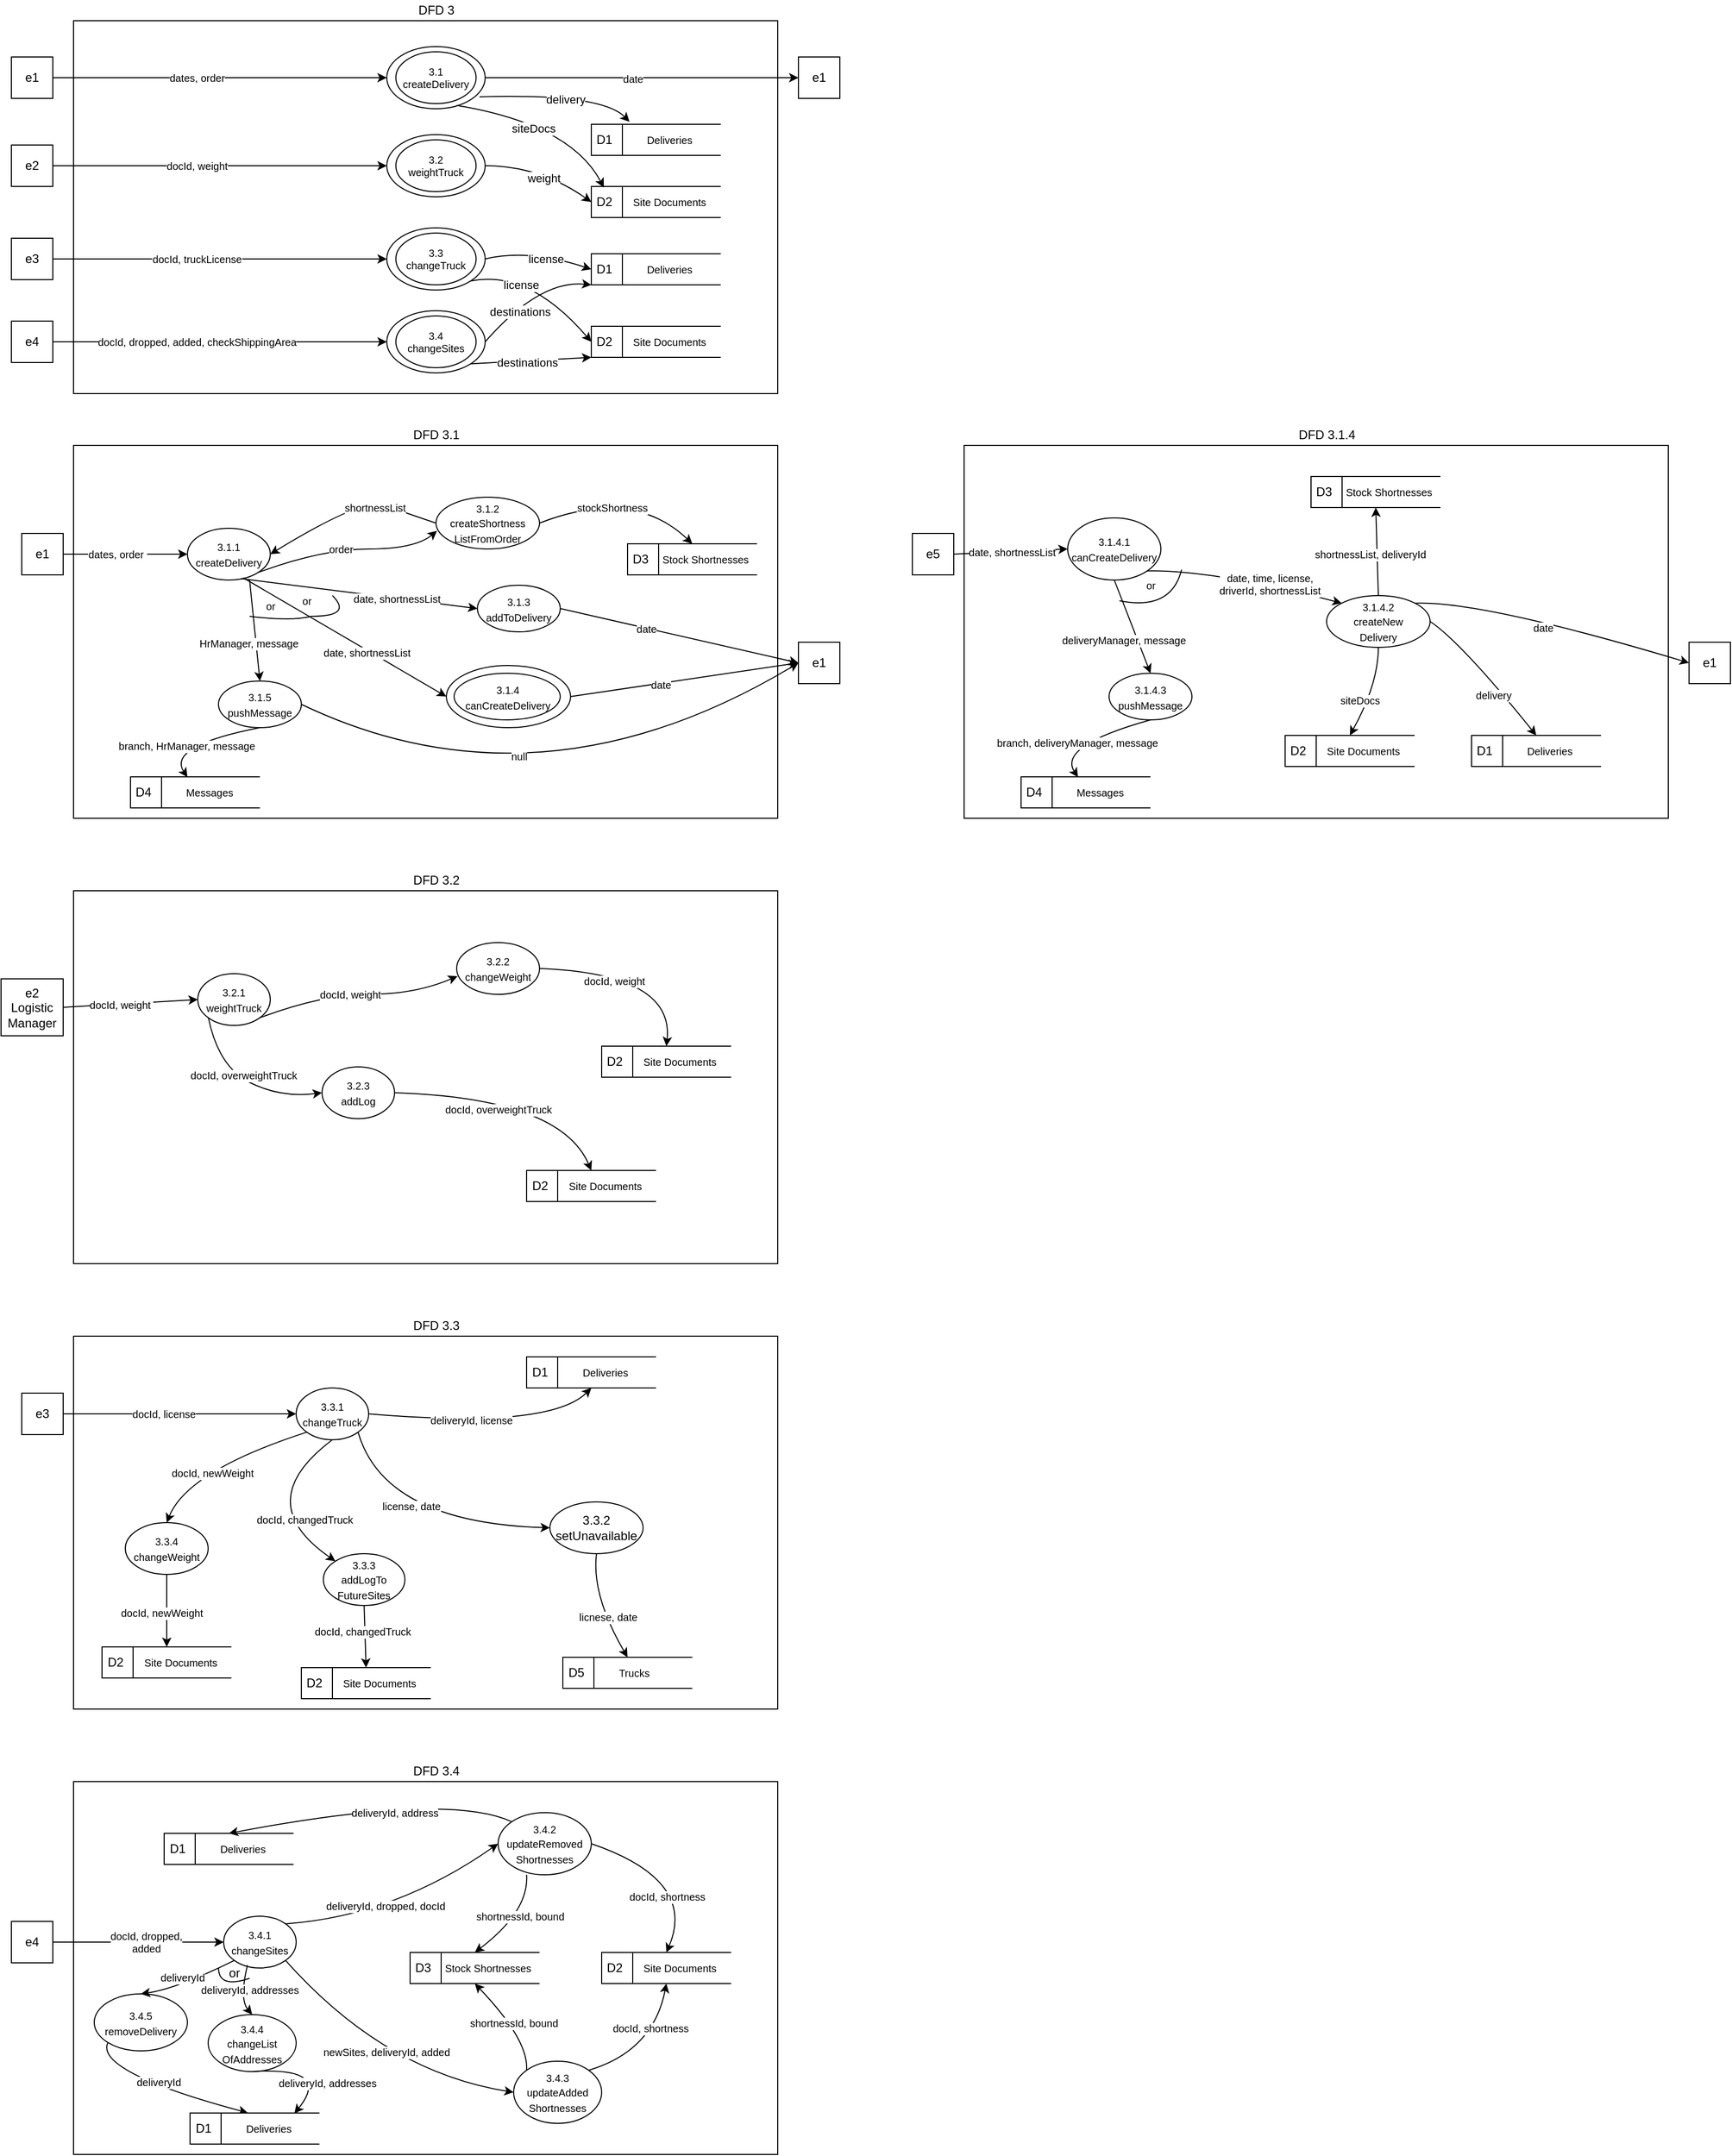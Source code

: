 <mxfile version="18.1.3" type="device"><diagram id="DST7JX8b4mggII9SLouD" name="Page-1"><mxGraphModel dx="716" dy="442" grid="1" gridSize="10" guides="1" tooltips="1" connect="1" arrows="1" fold="1" page="1" pageScale="1" pageWidth="850" pageHeight="1100" math="0" shadow="0"><root><mxCell id="0"/><mxCell id="1" parent="0"/><mxCell id="xbNNJCHTKYltN0CMH4Zf-1" value="" style="rounded=0;whiteSpace=wrap;html=1;" parent="1" vertex="1"><mxGeometry x="80" y="450" width="680" height="360" as="geometry"/></mxCell><mxCell id="xbNNJCHTKYltN0CMH4Zf-2" value="DFD 3.1" style="text;html=1;align=center;verticalAlign=middle;resizable=0;points=[];autosize=1;strokeColor=none;fillColor=none;" parent="1" vertex="1"><mxGeometry x="400" y="430" width="60" height="20" as="geometry"/></mxCell><mxCell id="xbNNJCHTKYltN0CMH4Zf-3" value="e1" style="rounded=0;whiteSpace=wrap;html=1;" parent="1" vertex="1"><mxGeometry x="30" y="535" width="40" height="40" as="geometry"/></mxCell><mxCell id="xbNNJCHTKYltN0CMH4Zf-5" value="&lt;font style=&quot;font-size: 10px;&quot;&gt;3.1.1&lt;br&gt;createDelivery&lt;/font&gt;" style="ellipse;whiteSpace=wrap;html=1;" parent="1" vertex="1"><mxGeometry x="190" y="530" width="80" height="50" as="geometry"/></mxCell><mxCell id="xbNNJCHTKYltN0CMH4Zf-6" value="" style="endArrow=classic;html=1;rounded=0;fontSize=10;exitX=1;exitY=0.5;exitDx=0;exitDy=0;entryX=0;entryY=0.5;entryDx=0;entryDy=0;" parent="1" source="xbNNJCHTKYltN0CMH4Zf-3" target="xbNNJCHTKYltN0CMH4Zf-5" edge="1"><mxGeometry width="50" height="50" relative="1" as="geometry"><mxPoint x="400" y="610" as="sourcePoint"/><mxPoint x="450" y="560" as="targetPoint"/></mxGeometry></mxCell><mxCell id="xbNNJCHTKYltN0CMH4Zf-7" value="dates, order&amp;nbsp;" style="edgeLabel;html=1;align=center;verticalAlign=middle;resizable=0;points=[];fontSize=10;" parent="xbNNJCHTKYltN0CMH4Zf-6" vertex="1" connectable="0"><mxGeometry x="-0.14" relative="1" as="geometry"><mxPoint as="offset"/></mxGeometry></mxCell><mxCell id="xbNNJCHTKYltN0CMH4Zf-9" value="&lt;font style=&quot;font-size: 10px;&quot;&gt;3.1.2&lt;br&gt;createShortness&lt;br&gt;ListFromOrder&lt;br&gt;&lt;/font&gt;" style="ellipse;whiteSpace=wrap;html=1;" parent="1" vertex="1"><mxGeometry x="430" y="500" width="100" height="50" as="geometry"/></mxCell><mxCell id="xbNNJCHTKYltN0CMH4Zf-11" value="" style="curved=1;endArrow=classic;html=1;rounded=0;fontSize=10;exitX=1;exitY=1;exitDx=0;exitDy=0;entryX=0.01;entryY=0.649;entryDx=0;entryDy=0;entryPerimeter=0;" parent="1" source="xbNNJCHTKYltN0CMH4Zf-5" target="xbNNJCHTKYltN0CMH4Zf-9" edge="1"><mxGeometry width="50" height="50" relative="1" as="geometry"><mxPoint x="400" y="600" as="sourcePoint"/><mxPoint x="450" y="550" as="targetPoint"/><Array as="points"><mxPoint x="320" y="550"/><mxPoint x="410" y="550"/></Array></mxGeometry></mxCell><mxCell id="xbNNJCHTKYltN0CMH4Zf-12" value="order" style="edgeLabel;html=1;align=center;verticalAlign=middle;resizable=0;points=[];fontSize=10;" parent="xbNNJCHTKYltN0CMH4Zf-11" vertex="1" connectable="0"><mxGeometry x="-0.086" relative="1" as="geometry"><mxPoint as="offset"/></mxGeometry></mxCell><mxCell id="xbNNJCHTKYltN0CMH4Zf-13" value="" style="curved=1;endArrow=classic;html=1;rounded=0;fontSize=10;exitX=0;exitY=0.5;exitDx=0;exitDy=0;entryX=1;entryY=0.5;entryDx=0;entryDy=0;" parent="1" source="xbNNJCHTKYltN0CMH4Zf-9" target="xbNNJCHTKYltN0CMH4Zf-5" edge="1"><mxGeometry width="50" height="50" relative="1" as="geometry"><mxPoint x="289.65" y="542.748" as="sourcePoint"/><mxPoint x="460" y="560" as="targetPoint"/><Array as="points"><mxPoint x="400" y="515"/><mxPoint x="360" y="500"/></Array></mxGeometry></mxCell><mxCell id="xbNNJCHTKYltN0CMH4Zf-14" value="shortnessList" style="edgeLabel;html=1;align=center;verticalAlign=middle;resizable=0;points=[];fontSize=10;" parent="xbNNJCHTKYltN0CMH4Zf-13" vertex="1" connectable="0"><mxGeometry x="-0.086" relative="1" as="geometry"><mxPoint x="17" y="6" as="offset"/></mxGeometry></mxCell><mxCell id="xbNNJCHTKYltN0CMH4Zf-27" value="&lt;font style=&quot;font-size: 10px;&quot;&gt;3.1.3&lt;br&gt;addToDelivery&lt;br&gt;&lt;/font&gt;" style="ellipse;whiteSpace=wrap;html=1;" parent="1" vertex="1"><mxGeometry x="470" y="585" width="80" height="45" as="geometry"/></mxCell><mxCell id="xbNNJCHTKYltN0CMH4Zf-28" value="&lt;font style=&quot;font-size: 10px;&quot;&gt;&lt;br&gt;&lt;/font&gt;" style="ellipse;whiteSpace=wrap;html=1;" parent="1" vertex="1"><mxGeometry x="440" y="662.5" width="120" height="60" as="geometry"/></mxCell><mxCell id="xbNNJCHTKYltN0CMH4Zf-29" value="" style="endArrow=classic;html=1;rounded=0;fontSize=10;exitX=0.646;exitY=0.973;exitDx=0;exitDy=0;entryX=0;entryY=0.5;entryDx=0;entryDy=0;exitPerimeter=0;" parent="1" source="xbNNJCHTKYltN0CMH4Zf-5" target="xbNNJCHTKYltN0CMH4Zf-27" edge="1"><mxGeometry width="50" height="50" relative="1" as="geometry"><mxPoint x="390" y="645" as="sourcePoint"/><mxPoint x="450" y="550" as="targetPoint"/></mxGeometry></mxCell><mxCell id="xbNNJCHTKYltN0CMH4Zf-30" value="date, shortnessList" style="edgeLabel;html=1;align=center;verticalAlign=middle;resizable=0;points=[];fontSize=10;" parent="xbNNJCHTKYltN0CMH4Zf-29" vertex="1" connectable="0"><mxGeometry x="-0.196" relative="1" as="geometry"><mxPoint x="58" y="8" as="offset"/></mxGeometry></mxCell><mxCell id="xbNNJCHTKYltN0CMH4Zf-31" value="" style="endArrow=classic;html=1;rounded=0;fontSize=10;exitX=0.675;exitY=0.959;exitDx=0;exitDy=0;entryX=0;entryY=0.5;entryDx=0;entryDy=0;exitPerimeter=0;" parent="1" source="xbNNJCHTKYltN0CMH4Zf-5" target="xbNNJCHTKYltN0CMH4Zf-28" edge="1"><mxGeometry width="50" height="50" relative="1" as="geometry"><mxPoint x="378.382" y="662.616" as="sourcePoint"/><mxPoint x="555.0" y="650" as="targetPoint"/></mxGeometry></mxCell><mxCell id="xbNNJCHTKYltN0CMH4Zf-32" value="date, shortnessList" style="edgeLabel;html=1;align=center;verticalAlign=middle;resizable=0;points=[];fontSize=10;" parent="xbNNJCHTKYltN0CMH4Zf-31" vertex="1" connectable="0"><mxGeometry x="-0.196" relative="1" as="geometry"><mxPoint x="40" y="26" as="offset"/></mxGeometry></mxCell><mxCell id="xbNNJCHTKYltN0CMH4Zf-33" value="" style="curved=1;endArrow=none;html=1;rounded=0;fontSize=10;endFill=0;exitX=0;exitY=1;exitDx=0;exitDy=0;exitPerimeter=0;" parent="1" edge="1"><mxGeometry width="50" height="50" relative="1" as="geometry"><mxPoint x="330" y="595" as="sourcePoint"/><mxPoint x="310" y="615" as="targetPoint"/><Array as="points"><mxPoint x="340" y="605"/><mxPoint x="330" y="615"/></Array></mxGeometry></mxCell><mxCell id="xbNNJCHTKYltN0CMH4Zf-34" value="e1" style="rounded=0;whiteSpace=wrap;html=1;" parent="1" vertex="1"><mxGeometry x="780" y="640" width="40" height="40" as="geometry"/></mxCell><mxCell id="xbNNJCHTKYltN0CMH4Zf-38" value="&lt;font style=&quot;font-size: 10px;&quot;&gt;3.1.4&lt;br&gt;canCreateDelivery&lt;br&gt;&lt;/font&gt;" style="ellipse;whiteSpace=wrap;html=1;" parent="1" vertex="1"><mxGeometry x="447.5" y="670" width="102.5" height="45" as="geometry"/></mxCell><mxCell id="xbNNJCHTKYltN0CMH4Zf-39" value="" style="endArrow=classic;html=1;rounded=0;fontSize=10;entryX=0;entryY=0.5;entryDx=0;entryDy=0;exitX=1;exitY=0.5;exitDx=0;exitDy=0;" parent="1" source="xbNNJCHTKYltN0CMH4Zf-27" target="xbNNJCHTKYltN0CMH4Zf-34" edge="1"><mxGeometry width="50" height="50" relative="1" as="geometry"><mxPoint x="400" y="600" as="sourcePoint"/><mxPoint x="450" y="550" as="targetPoint"/></mxGeometry></mxCell><mxCell id="xbNNJCHTKYltN0CMH4Zf-45" value="date" style="edgeLabel;html=1;align=center;verticalAlign=middle;resizable=0;points=[];fontSize=10;" parent="xbNNJCHTKYltN0CMH4Zf-39" vertex="1" connectable="0"><mxGeometry x="-0.337" relative="1" as="geometry"><mxPoint x="7" y="2" as="offset"/></mxGeometry></mxCell><mxCell id="xbNNJCHTKYltN0CMH4Zf-40" value="" style="endArrow=classic;html=1;rounded=0;fontSize=10;entryX=0;entryY=0.5;entryDx=0;entryDy=0;exitX=1;exitY=0.5;exitDx=0;exitDy=0;" parent="1" source="xbNNJCHTKYltN0CMH4Zf-28" target="xbNNJCHTKYltN0CMH4Zf-34" edge="1"><mxGeometry width="50" height="50" relative="1" as="geometry"><mxPoint x="625.0" y="650" as="sourcePoint"/><mxPoint x="790" y="670" as="targetPoint"/></mxGeometry></mxCell><mxCell id="xbNNJCHTKYltN0CMH4Zf-44" value="date" style="edgeLabel;html=1;align=center;verticalAlign=middle;resizable=0;points=[];fontSize=10;" parent="xbNNJCHTKYltN0CMH4Zf-40" vertex="1" connectable="0"><mxGeometry x="-0.137" y="-1" relative="1" as="geometry"><mxPoint x="-8" y="1" as="offset"/></mxGeometry></mxCell><mxCell id="xbNNJCHTKYltN0CMH4Zf-46" value="or" style="text;html=1;align=center;verticalAlign=middle;resizable=0;points=[];autosize=1;strokeColor=none;fillColor=none;fontSize=10;" parent="1" vertex="1"><mxGeometry x="295" y="590" width="20" height="20" as="geometry"/></mxCell><mxCell id="xbNNJCHTKYltN0CMH4Zf-47" value="" style="rounded=0;whiteSpace=wrap;html=1;" parent="1" vertex="1"><mxGeometry x="80" y="40" width="680" height="360" as="geometry"/></mxCell><mxCell id="xbNNJCHTKYltN0CMH4Zf-48" value="DFD 3" style="text;html=1;align=center;verticalAlign=middle;resizable=0;points=[];autosize=1;strokeColor=none;fillColor=none;" parent="1" vertex="1"><mxGeometry x="405" y="20" width="50" height="20" as="geometry"/></mxCell><mxCell id="xbNNJCHTKYltN0CMH4Zf-49" value="e1" style="rounded=0;whiteSpace=wrap;html=1;" parent="1" vertex="1"><mxGeometry x="20" y="75" width="40" height="40" as="geometry"/></mxCell><mxCell id="xbNNJCHTKYltN0CMH4Zf-50" value="" style="ellipse;whiteSpace=wrap;html=1;" parent="1" vertex="1"><mxGeometry x="382.5" y="65" width="95" height="60" as="geometry"/></mxCell><mxCell id="xbNNJCHTKYltN0CMH4Zf-51" value="" style="endArrow=classic;html=1;rounded=0;fontSize=10;exitX=1;exitY=0.5;exitDx=0;exitDy=0;entryX=0;entryY=0.5;entryDx=0;entryDy=0;" parent="1" source="xbNNJCHTKYltN0CMH4Zf-49" target="xbNNJCHTKYltN0CMH4Zf-50" edge="1"><mxGeometry width="50" height="50" relative="1" as="geometry"><mxPoint x="400" y="190" as="sourcePoint"/><mxPoint x="450" y="140" as="targetPoint"/></mxGeometry></mxCell><mxCell id="xbNNJCHTKYltN0CMH4Zf-52" value="dates, order" style="edgeLabel;html=1;align=center;verticalAlign=middle;resizable=0;points=[];fontSize=10;" parent="xbNNJCHTKYltN0CMH4Zf-51" vertex="1" connectable="0"><mxGeometry x="-0.14" relative="1" as="geometry"><mxPoint as="offset"/></mxGeometry></mxCell><mxCell id="xbNNJCHTKYltN0CMH4Zf-74" value="e1" style="rounded=0;whiteSpace=wrap;html=1;" parent="1" vertex="1"><mxGeometry x="780" y="75" width="40" height="40" as="geometry"/></mxCell><mxCell id="xbNNJCHTKYltN0CMH4Zf-84" value="&lt;span style=&quot;&quot;&gt;3.1&lt;br&gt;createDelivery&lt;/span&gt;" style="ellipse;whiteSpace=wrap;html=1;fontSize=10;" parent="1" vertex="1"><mxGeometry x="391.25" y="70" width="77.5" height="50" as="geometry"/></mxCell><mxCell id="xbNNJCHTKYltN0CMH4Zf-85" value="" style="endArrow=classic;html=1;rounded=0;fontSize=10;exitX=1;exitY=0.5;exitDx=0;exitDy=0;entryX=0;entryY=0.5;entryDx=0;entryDy=0;" parent="1" source="xbNNJCHTKYltN0CMH4Zf-50" target="xbNNJCHTKYltN0CMH4Zf-74" edge="1"><mxGeometry width="50" height="50" relative="1" as="geometry"><mxPoint x="390" y="320" as="sourcePoint"/><mxPoint x="440" y="270" as="targetPoint"/></mxGeometry></mxCell><mxCell id="xbNNJCHTKYltN0CMH4Zf-86" value="date" style="edgeLabel;html=1;align=center;verticalAlign=middle;resizable=0;points=[];fontSize=10;" parent="xbNNJCHTKYltN0CMH4Zf-85" vertex="1" connectable="0"><mxGeometry x="-0.06" y="-1" relative="1" as="geometry"><mxPoint as="offset"/></mxGeometry></mxCell><mxCell id="xbNNJCHTKYltN0CMH4Zf-87" value="e2" style="rounded=0;whiteSpace=wrap;html=1;" parent="1" vertex="1"><mxGeometry x="20" y="160" width="40" height="40" as="geometry"/></mxCell><mxCell id="xbNNJCHTKYltN0CMH4Zf-88" value="e3" style="rounded=0;whiteSpace=wrap;html=1;" parent="1" vertex="1"><mxGeometry x="20" y="250" width="40" height="40" as="geometry"/></mxCell><mxCell id="xbNNJCHTKYltN0CMH4Zf-89" value="e4" style="rounded=0;whiteSpace=wrap;html=1;" parent="1" vertex="1"><mxGeometry x="20" y="330" width="40" height="40" as="geometry"/></mxCell><mxCell id="xbNNJCHTKYltN0CMH4Zf-96" value="" style="ellipse;whiteSpace=wrap;html=1;" parent="1" vertex="1"><mxGeometry x="382.5" y="150" width="95" height="60" as="geometry"/></mxCell><mxCell id="xbNNJCHTKYltN0CMH4Zf-98" value="&lt;span style=&quot;&quot;&gt;3.2&lt;br&gt;weightTruck&lt;/span&gt;" style="ellipse;whiteSpace=wrap;html=1;fontSize=10;" parent="1" vertex="1"><mxGeometry x="391.25" y="155" width="77.5" height="50" as="geometry"/></mxCell><mxCell id="xbNNJCHTKYltN0CMH4Zf-101" value="" style="ellipse;whiteSpace=wrap;html=1;" parent="1" vertex="1"><mxGeometry x="382.5" y="240" width="95" height="60" as="geometry"/></mxCell><mxCell id="xbNNJCHTKYltN0CMH4Zf-103" value="&lt;span style=&quot;&quot;&gt;3.3&lt;br&gt;changeTruck&lt;/span&gt;" style="ellipse;whiteSpace=wrap;html=1;fontSize=10;" parent="1" vertex="1"><mxGeometry x="391.25" y="245" width="77.5" height="50" as="geometry"/></mxCell><mxCell id="xbNNJCHTKYltN0CMH4Zf-106" value="" style="ellipse;whiteSpace=wrap;html=1;" parent="1" vertex="1"><mxGeometry x="382.5" y="320" width="95" height="60" as="geometry"/></mxCell><mxCell id="xbNNJCHTKYltN0CMH4Zf-108" value="&lt;span style=&quot;&quot;&gt;3.4&lt;br&gt;changeSites&lt;/span&gt;" style="ellipse;whiteSpace=wrap;html=1;fontSize=10;" parent="1" vertex="1"><mxGeometry x="391.25" y="325" width="77.5" height="50" as="geometry"/></mxCell><mxCell id="xbNNJCHTKYltN0CMH4Zf-111" value="" style="endArrow=classic;html=1;rounded=0;fontSize=10;exitX=1;exitY=0.5;exitDx=0;exitDy=0;entryX=0;entryY=0.5;entryDx=0;entryDy=0;" parent="1" source="xbNNJCHTKYltN0CMH4Zf-87" target="xbNNJCHTKYltN0CMH4Zf-96" edge="1"><mxGeometry width="50" height="50" relative="1" as="geometry"><mxPoint x="70" y="105" as="sourcePoint"/><mxPoint x="392.5" y="105" as="targetPoint"/></mxGeometry></mxCell><mxCell id="xbNNJCHTKYltN0CMH4Zf-112" value="docId, weight" style="edgeLabel;html=1;align=center;verticalAlign=middle;resizable=0;points=[];fontSize=10;" parent="xbNNJCHTKYltN0CMH4Zf-111" vertex="1" connectable="0"><mxGeometry x="-0.14" relative="1" as="geometry"><mxPoint as="offset"/></mxGeometry></mxCell><mxCell id="xbNNJCHTKYltN0CMH4Zf-113" value="" style="endArrow=classic;html=1;rounded=0;fontSize=10;exitX=1;exitY=0.5;exitDx=0;exitDy=0;entryX=0;entryY=0.5;entryDx=0;entryDy=0;" parent="1" source="xbNNJCHTKYltN0CMH4Zf-88" target="xbNNJCHTKYltN0CMH4Zf-101" edge="1"><mxGeometry width="50" height="50" relative="1" as="geometry"><mxPoint x="70" y="190" as="sourcePoint"/><mxPoint x="392.5" y="190" as="targetPoint"/></mxGeometry></mxCell><mxCell id="xbNNJCHTKYltN0CMH4Zf-114" value="docId, truckLicense" style="edgeLabel;html=1;align=center;verticalAlign=middle;resizable=0;points=[];fontSize=10;" parent="xbNNJCHTKYltN0CMH4Zf-113" vertex="1" connectable="0"><mxGeometry x="-0.14" relative="1" as="geometry"><mxPoint as="offset"/></mxGeometry></mxCell><mxCell id="xbNNJCHTKYltN0CMH4Zf-115" value="" style="endArrow=classic;html=1;rounded=0;fontSize=10;exitX=1;exitY=0.5;exitDx=0;exitDy=0;entryX=0;entryY=0.5;entryDx=0;entryDy=0;" parent="1" source="xbNNJCHTKYltN0CMH4Zf-89" target="xbNNJCHTKYltN0CMH4Zf-106" edge="1"><mxGeometry width="50" height="50" relative="1" as="geometry"><mxPoint x="80" y="200" as="sourcePoint"/><mxPoint x="402.5" y="200" as="targetPoint"/></mxGeometry></mxCell><mxCell id="xbNNJCHTKYltN0CMH4Zf-116" value="docId, dropped, added, checkShippingArea" style="edgeLabel;html=1;align=center;verticalAlign=middle;resizable=0;points=[];fontSize=10;" parent="xbNNJCHTKYltN0CMH4Zf-115" vertex="1" connectable="0"><mxGeometry x="-0.14" relative="1" as="geometry"><mxPoint as="offset"/></mxGeometry></mxCell><mxCell id="xbNNJCHTKYltN0CMH4Zf-123" value="" style="rounded=0;whiteSpace=wrap;html=1;" parent="1" vertex="1"><mxGeometry x="80" y="880" width="680" height="360" as="geometry"/></mxCell><mxCell id="xbNNJCHTKYltN0CMH4Zf-124" value="DFD 3.2" style="text;html=1;align=center;verticalAlign=middle;resizable=0;points=[];autosize=1;strokeColor=none;fillColor=none;" parent="1" vertex="1"><mxGeometry x="400" y="860" width="60" height="20" as="geometry"/></mxCell><mxCell id="xbNNJCHTKYltN0CMH4Zf-125" value="e2&lt;br&gt;Logistic&lt;br&gt;Manager" style="rounded=0;whiteSpace=wrap;html=1;" parent="1" vertex="1"><mxGeometry x="10" y="965" width="60" height="55" as="geometry"/></mxCell><mxCell id="xbNNJCHTKYltN0CMH4Zf-126" value="&lt;font style=&quot;font-size: 10px;&quot;&gt;3.2.1&lt;br&gt;weightTruck&lt;/font&gt;" style="ellipse;whiteSpace=wrap;html=1;" parent="1" vertex="1"><mxGeometry x="200" y="960" width="70" height="50" as="geometry"/></mxCell><mxCell id="xbNNJCHTKYltN0CMH4Zf-127" value="" style="endArrow=classic;html=1;rounded=0;fontSize=10;exitX=1;exitY=0.5;exitDx=0;exitDy=0;entryX=0;entryY=0.5;entryDx=0;entryDy=0;" parent="1" source="xbNNJCHTKYltN0CMH4Zf-125" target="xbNNJCHTKYltN0CMH4Zf-126" edge="1"><mxGeometry width="50" height="50" relative="1" as="geometry"><mxPoint x="400" y="1040" as="sourcePoint"/><mxPoint x="450" y="990" as="targetPoint"/></mxGeometry></mxCell><mxCell id="xbNNJCHTKYltN0CMH4Zf-128" value="docId, weight&amp;nbsp;" style="edgeLabel;html=1;align=center;verticalAlign=middle;resizable=0;points=[];fontSize=10;" parent="xbNNJCHTKYltN0CMH4Zf-127" vertex="1" connectable="0"><mxGeometry x="-0.14" relative="1" as="geometry"><mxPoint as="offset"/></mxGeometry></mxCell><mxCell id="xbNNJCHTKYltN0CMH4Zf-129" value="&lt;font style=&quot;font-size: 10px;&quot;&gt;3.2.2&lt;br&gt;changeWeight&lt;br&gt;&lt;/font&gt;" style="ellipse;whiteSpace=wrap;html=1;" parent="1" vertex="1"><mxGeometry x="450" y="930" width="80" height="50" as="geometry"/></mxCell><mxCell id="xbNNJCHTKYltN0CMH4Zf-130" value="" style="curved=1;endArrow=classic;html=1;rounded=0;fontSize=10;exitX=1;exitY=1;exitDx=0;exitDy=0;entryX=0.01;entryY=0.649;entryDx=0;entryDy=0;entryPerimeter=0;" parent="1" source="xbNNJCHTKYltN0CMH4Zf-126" target="xbNNJCHTKYltN0CMH4Zf-129" edge="1"><mxGeometry width="50" height="50" relative="1" as="geometry"><mxPoint x="400" y="1030" as="sourcePoint"/><mxPoint x="450" y="980" as="targetPoint"/><Array as="points"><mxPoint x="320" y="980"/><mxPoint x="410" y="980"/></Array></mxGeometry></mxCell><mxCell id="xbNNJCHTKYltN0CMH4Zf-131" value="docId, weight" style="edgeLabel;html=1;align=center;verticalAlign=middle;resizable=0;points=[];fontSize=10;" parent="xbNNJCHTKYltN0CMH4Zf-130" vertex="1" connectable="0"><mxGeometry x="-0.086" relative="1" as="geometry"><mxPoint as="offset"/></mxGeometry></mxCell><mxCell id="xbNNJCHTKYltN0CMH4Zf-140" value="&lt;font style=&quot;font-size: 10px;&quot;&gt;3.2.3&lt;br&gt;addLog&lt;br&gt;&lt;/font&gt;" style="ellipse;whiteSpace=wrap;html=1;" parent="1" vertex="1"><mxGeometry x="320" y="1050" width="70" height="50" as="geometry"/></mxCell><mxCell id="xbNNJCHTKYltN0CMH4Zf-141" value="" style="curved=1;endArrow=classic;html=1;rounded=0;fontSize=10;exitX=0;exitY=1;exitDx=0;exitDy=0;entryX=0;entryY=0.5;entryDx=0;entryDy=0;" parent="1" source="xbNNJCHTKYltN0CMH4Zf-126" target="xbNNJCHTKYltN0CMH4Zf-140" edge="1"><mxGeometry width="50" height="50" relative="1" as="geometry"><mxPoint x="289.65" y="972.748" as="sourcePoint"/><mxPoint x="470.7" y="992.45" as="targetPoint"/><Array as="points"><mxPoint x="220" y="1050"/><mxPoint x="280" y="1080"/></Array></mxGeometry></mxCell><mxCell id="xbNNJCHTKYltN0CMH4Zf-142" value="docId, overweightTruck" style="edgeLabel;html=1;align=center;verticalAlign=middle;resizable=0;points=[];fontSize=10;" parent="xbNNJCHTKYltN0CMH4Zf-141" vertex="1" connectable="0"><mxGeometry x="-0.086" relative="1" as="geometry"><mxPoint x="3" y="-2" as="offset"/></mxGeometry></mxCell><mxCell id="XWIFBYyXeBvmwwOWGldA-4" value="" style="rounded=0;whiteSpace=wrap;html=1;" vertex="1" parent="1"><mxGeometry x="80" y="1310" width="680" height="360" as="geometry"/></mxCell><mxCell id="XWIFBYyXeBvmwwOWGldA-5" value="DFD 3.3" style="text;html=1;align=center;verticalAlign=middle;resizable=0;points=[];autosize=1;strokeColor=none;fillColor=none;" vertex="1" parent="1"><mxGeometry x="400" y="1290" width="60" height="20" as="geometry"/></mxCell><mxCell id="XWIFBYyXeBvmwwOWGldA-6" value="e3" style="rounded=0;whiteSpace=wrap;html=1;" vertex="1" parent="1"><mxGeometry x="30" y="1365" width="40" height="40" as="geometry"/></mxCell><mxCell id="XWIFBYyXeBvmwwOWGldA-7" value="&lt;font style=&quot;font-size: 10px;&quot;&gt;3.3.1&lt;br&gt;changeTruck&lt;/font&gt;" style="ellipse;whiteSpace=wrap;html=1;" vertex="1" parent="1"><mxGeometry x="295" y="1360" width="70" height="50" as="geometry"/></mxCell><mxCell id="XWIFBYyXeBvmwwOWGldA-8" value="" style="endArrow=classic;html=1;rounded=0;fontSize=10;exitX=1;exitY=0.5;exitDx=0;exitDy=0;entryX=0;entryY=0.5;entryDx=0;entryDy=0;" edge="1" parent="1" source="XWIFBYyXeBvmwwOWGldA-6" target="XWIFBYyXeBvmwwOWGldA-7"><mxGeometry width="50" height="50" relative="1" as="geometry"><mxPoint x="400" y="1470" as="sourcePoint"/><mxPoint x="450" y="1420" as="targetPoint"/></mxGeometry></mxCell><mxCell id="XWIFBYyXeBvmwwOWGldA-9" value="docId, license" style="edgeLabel;html=1;align=center;verticalAlign=middle;resizable=0;points=[];fontSize=10;" vertex="1" connectable="0" parent="XWIFBYyXeBvmwwOWGldA-8"><mxGeometry x="-0.14" relative="1" as="geometry"><mxPoint as="offset"/></mxGeometry></mxCell><mxCell id="XWIFBYyXeBvmwwOWGldA-61" value="" style="curved=1;endArrow=classic;html=1;rounded=0;fontSize=10;exitX=1;exitY=0.5;exitDx=0;exitDy=0;entryX=0.5;entryY=1;entryDx=0;entryDy=0;" edge="1" parent="1" source="XWIFBYyXeBvmwwOWGldA-7" target="XWIFBYyXeBvmwwOWGldA-193"><mxGeometry width="50" height="50" relative="1" as="geometry"><mxPoint x="420.0" y="1470" as="sourcePoint"/><mxPoint x="160" y="1350" as="targetPoint"/><Array as="points"><mxPoint x="540" y="1400"/></Array></mxGeometry></mxCell><mxCell id="XWIFBYyXeBvmwwOWGldA-62" value="deliveryId, license" style="edgeLabel;html=1;align=center;verticalAlign=middle;resizable=0;points=[];fontSize=10;" vertex="1" connectable="0" parent="XWIFBYyXeBvmwwOWGldA-61"><mxGeometry x="-0.086" relative="1" as="geometry"><mxPoint x="-7" y="-3" as="offset"/></mxGeometry></mxCell><mxCell id="XWIFBYyXeBvmwwOWGldA-63" value="&lt;font style=&quot;font-size: 10px;&quot;&gt;3.3.4&lt;br&gt;changeWeight&lt;br&gt;&lt;/font&gt;" style="ellipse;whiteSpace=wrap;html=1;" vertex="1" parent="1"><mxGeometry x="130" y="1490" width="80" height="50" as="geometry"/></mxCell><mxCell id="XWIFBYyXeBvmwwOWGldA-64" value="" style="curved=1;endArrow=classic;html=1;rounded=0;fontSize=10;exitX=0;exitY=1;exitDx=0;exitDy=0;entryX=0.5;entryY=0;entryDx=0;entryDy=0;" edge="1" parent="1" source="XWIFBYyXeBvmwwOWGldA-7" target="XWIFBYyXeBvmwwOWGldA-63"><mxGeometry width="50" height="50" relative="1" as="geometry"><mxPoint x="220.35" y="1402.748" as="sourcePoint"/><mxPoint x="170" y="1465" as="targetPoint"/><Array as="points"><mxPoint x="190" y="1440"/></Array></mxGeometry></mxCell><mxCell id="XWIFBYyXeBvmwwOWGldA-65" value="docId, newWeight" style="edgeLabel;html=1;align=center;verticalAlign=middle;resizable=0;points=[];fontSize=10;" vertex="1" connectable="0" parent="XWIFBYyXeBvmwwOWGldA-64"><mxGeometry x="-0.086" relative="1" as="geometry"><mxPoint x="-15" y="14" as="offset"/></mxGeometry></mxCell><mxCell id="XWIFBYyXeBvmwwOWGldA-67" value="" style="curved=1;endArrow=classic;html=1;rounded=0;fontSize=10;exitX=0.5;exitY=1;exitDx=0;exitDy=0;entryX=0.5;entryY=0;entryDx=0;entryDy=0;" edge="1" parent="1" source="XWIFBYyXeBvmwwOWGldA-63" target="XWIFBYyXeBvmwwOWGldA-195"><mxGeometry width="50" height="50" relative="1" as="geometry"><mxPoint x="245" y="1410" as="sourcePoint"/><mxPoint x="165" y="1600" as="targetPoint"/><Array as="points"/></mxGeometry></mxCell><mxCell id="XWIFBYyXeBvmwwOWGldA-68" value="docId, newWeight" style="edgeLabel;html=1;align=center;verticalAlign=middle;resizable=0;points=[];fontSize=10;" vertex="1" connectable="0" parent="XWIFBYyXeBvmwwOWGldA-67"><mxGeometry x="-0.086" relative="1" as="geometry"><mxPoint x="-5" y="5" as="offset"/></mxGeometry></mxCell><mxCell id="XWIFBYyXeBvmwwOWGldA-69" value="&lt;font style=&quot;font-size: 10px;&quot;&gt;3.3.3&lt;br&gt;addLogTo&lt;br&gt;FutureSites&lt;br&gt;&lt;/font&gt;" style="ellipse;whiteSpace=wrap;html=1;" vertex="1" parent="1"><mxGeometry x="321.25" y="1520" width="78.75" height="50" as="geometry"/></mxCell><mxCell id="XWIFBYyXeBvmwwOWGldA-70" value="" style="curved=1;endArrow=classic;html=1;rounded=0;fontSize=10;exitX=0.5;exitY=1;exitDx=0;exitDy=0;entryX=0;entryY=0;entryDx=0;entryDy=0;" edge="1" parent="1" source="XWIFBYyXeBvmwwOWGldA-7" target="XWIFBYyXeBvmwwOWGldA-69"><mxGeometry width="50" height="50" relative="1" as="geometry"><mxPoint x="220.35" y="1437.748" as="sourcePoint"/><mxPoint x="175" y="1490" as="targetPoint"/><Array as="points"><mxPoint x="250" y="1470"/></Array></mxGeometry></mxCell><mxCell id="XWIFBYyXeBvmwwOWGldA-71" value="docId, changedTruck" style="edgeLabel;html=1;align=center;verticalAlign=middle;resizable=0;points=[];fontSize=10;" vertex="1" connectable="0" parent="XWIFBYyXeBvmwwOWGldA-70"><mxGeometry x="-0.086" relative="1" as="geometry"><mxPoint x="46" y="22" as="offset"/></mxGeometry></mxCell><mxCell id="XWIFBYyXeBvmwwOWGldA-73" value="" style="curved=1;endArrow=classic;html=1;rounded=0;fontSize=10;exitX=0.5;exitY=1;exitDx=0;exitDy=0;entryX=0.5;entryY=0;entryDx=0;entryDy=0;" edge="1" parent="1" source="XWIFBYyXeBvmwwOWGldA-69" target="XWIFBYyXeBvmwwOWGldA-196"><mxGeometry width="50" height="50" relative="1" as="geometry"><mxPoint x="175" y="1540" as="sourcePoint"/><mxPoint x="360" y="1620" as="targetPoint"/><Array as="points"/></mxGeometry></mxCell><mxCell id="XWIFBYyXeBvmwwOWGldA-74" value="docId, changedTruck" style="edgeLabel;html=1;align=center;verticalAlign=middle;resizable=0;points=[];fontSize=10;" vertex="1" connectable="0" parent="XWIFBYyXeBvmwwOWGldA-73"><mxGeometry x="-0.086" relative="1" as="geometry"><mxPoint x="-3" y="-3" as="offset"/></mxGeometry></mxCell><mxCell id="XWIFBYyXeBvmwwOWGldA-75" value="3.3.2&lt;br&gt;setUnavailable" style="ellipse;whiteSpace=wrap;html=1;" vertex="1" parent="1"><mxGeometry x="540" y="1470" width="90" height="50" as="geometry"/></mxCell><mxCell id="XWIFBYyXeBvmwwOWGldA-76" value="" style="curved=1;endArrow=classic;html=1;rounded=0;fontSize=10;exitX=1;exitY=1;exitDx=0;exitDy=0;entryX=0;entryY=0.5;entryDx=0;entryDy=0;" edge="1" parent="1" source="XWIFBYyXeBvmwwOWGldA-7" target="XWIFBYyXeBvmwwOWGldA-75"><mxGeometry width="50" height="50" relative="1" as="geometry"><mxPoint x="245" y="1445" as="sourcePoint"/><mxPoint x="290.35" y="1537.252" as="targetPoint"/><Array as="points"><mxPoint x="380" y="1490"/></Array></mxGeometry></mxCell><mxCell id="XWIFBYyXeBvmwwOWGldA-77" value="license, date" style="edgeLabel;html=1;align=center;verticalAlign=middle;resizable=0;points=[];fontSize=10;" vertex="1" connectable="0" parent="XWIFBYyXeBvmwwOWGldA-76"><mxGeometry x="-0.086" relative="1" as="geometry"><mxPoint x="2" y="-17" as="offset"/></mxGeometry></mxCell><mxCell id="XWIFBYyXeBvmwwOWGldA-79" value="" style="curved=1;endArrow=classic;html=1;rounded=0;fontSize=10;exitX=0.5;exitY=1;exitDx=0;exitDy=0;entryX=0.5;entryY=0;entryDx=0;entryDy=0;" edge="1" parent="1" source="XWIFBYyXeBvmwwOWGldA-75" target="XWIFBYyXeBvmwwOWGldA-194"><mxGeometry width="50" height="50" relative="1" as="geometry"><mxPoint x="315" y="1580" as="sourcePoint"/><mxPoint x="610" y="1620" as="targetPoint"/><Array as="points"><mxPoint x="580" y="1560"/></Array></mxGeometry></mxCell><mxCell id="XWIFBYyXeBvmwwOWGldA-80" value="licnese, date" style="edgeLabel;html=1;align=center;verticalAlign=middle;resizable=0;points=[];fontSize=10;" vertex="1" connectable="0" parent="XWIFBYyXeBvmwwOWGldA-79"><mxGeometry x="-0.086" relative="1" as="geometry"><mxPoint x="11" y="12" as="offset"/></mxGeometry></mxCell><mxCell id="XWIFBYyXeBvmwwOWGldA-81" value="" style="rounded=0;whiteSpace=wrap;html=1;" vertex="1" parent="1"><mxGeometry x="80" y="1740" width="680" height="360" as="geometry"/></mxCell><mxCell id="XWIFBYyXeBvmwwOWGldA-82" value="DFD 3.4" style="text;html=1;align=center;verticalAlign=middle;resizable=0;points=[];autosize=1;strokeColor=none;fillColor=none;" vertex="1" parent="1"><mxGeometry x="400" y="1720" width="60" height="20" as="geometry"/></mxCell><mxCell id="XWIFBYyXeBvmwwOWGldA-83" value="e4" style="rounded=0;whiteSpace=wrap;html=1;" vertex="1" parent="1"><mxGeometry x="20" y="1875" width="40" height="40" as="geometry"/></mxCell><mxCell id="XWIFBYyXeBvmwwOWGldA-84" value="&lt;font style=&quot;font-size: 10px;&quot;&gt;3.4.1&lt;br&gt;changeSites&lt;/font&gt;" style="ellipse;whiteSpace=wrap;html=1;" vertex="1" parent="1"><mxGeometry x="225" y="1870" width="70" height="50" as="geometry"/></mxCell><mxCell id="XWIFBYyXeBvmwwOWGldA-85" value="" style="endArrow=classic;html=1;rounded=0;fontSize=10;exitX=1;exitY=0.5;exitDx=0;exitDy=0;entryX=0;entryY=0.5;entryDx=0;entryDy=0;" edge="1" parent="1" source="XWIFBYyXeBvmwwOWGldA-83" target="XWIFBYyXeBvmwwOWGldA-84"><mxGeometry width="50" height="50" relative="1" as="geometry"><mxPoint x="400" y="1900" as="sourcePoint"/><mxPoint x="450" y="1850" as="targetPoint"/></mxGeometry></mxCell><mxCell id="XWIFBYyXeBvmwwOWGldA-86" value="docId, dropped,&lt;br&gt;added" style="edgeLabel;html=1;align=center;verticalAlign=middle;resizable=0;points=[];fontSize=10;" vertex="1" connectable="0" parent="XWIFBYyXeBvmwwOWGldA-85"><mxGeometry x="-0.14" relative="1" as="geometry"><mxPoint x="19" as="offset"/></mxGeometry></mxCell><mxCell id="XWIFBYyXeBvmwwOWGldA-120" value="&lt;font style=&quot;font-size: 10px;&quot;&gt;3.4.2&lt;br&gt;updateRemoved&lt;br&gt;Shortnesses&lt;br&gt;&lt;/font&gt;" style="ellipse;whiteSpace=wrap;html=1;" vertex="1" parent="1"><mxGeometry x="490" y="1770" width="90" height="60" as="geometry"/></mxCell><mxCell id="XWIFBYyXeBvmwwOWGldA-122" value="" style="curved=1;endArrow=classic;html=1;rounded=0;fontSize=10;exitX=1;exitY=0;exitDx=0;exitDy=0;entryX=0;entryY=0.5;entryDx=0;entryDy=0;" edge="1" parent="1" source="XWIFBYyXeBvmwwOWGldA-84" target="XWIFBYyXeBvmwwOWGldA-120"><mxGeometry width="50" height="50" relative="1" as="geometry"><mxPoint x="294.65" y="1922.748" as="sourcePoint"/><mxPoint x="590.0" y="1885" as="targetPoint"/><Array as="points"><mxPoint x="390" y="1870"/></Array></mxGeometry></mxCell><mxCell id="XWIFBYyXeBvmwwOWGldA-123" value="deliveryId, dropped, docId" style="edgeLabel;html=1;align=center;verticalAlign=middle;resizable=0;points=[];fontSize=10;" vertex="1" connectable="0" parent="XWIFBYyXeBvmwwOWGldA-122"><mxGeometry x="-0.086" relative="1" as="geometry"><mxPoint x="-8" y="-10" as="offset"/></mxGeometry></mxCell><mxCell id="XWIFBYyXeBvmwwOWGldA-124" value="&lt;font style=&quot;font-size: 10px;&quot;&gt;3.4.3&lt;br&gt;updateAdded&lt;br&gt;Shortnesses&lt;br&gt;&lt;/font&gt;" style="ellipse;whiteSpace=wrap;html=1;" vertex="1" parent="1"><mxGeometry x="505" y="2010" width="85" height="60" as="geometry"/></mxCell><mxCell id="XWIFBYyXeBvmwwOWGldA-127" value="" style="curved=1;endArrow=classic;html=1;rounded=0;fontSize=10;exitX=1;exitY=1;exitDx=0;exitDy=0;entryX=0;entryY=0.5;entryDx=0;entryDy=0;" edge="1" parent="1" source="XWIFBYyXeBvmwwOWGldA-84" target="XWIFBYyXeBvmwwOWGldA-124"><mxGeometry width="50" height="50" relative="1" as="geometry"><mxPoint x="286.24" y="1927.95" as="sourcePoint"/><mxPoint x="560.0" y="1980" as="targetPoint"/><Array as="points"><mxPoint x="380" y="2020"/></Array></mxGeometry></mxCell><mxCell id="XWIFBYyXeBvmwwOWGldA-128" value="newSites, deliveryId, added" style="edgeLabel;html=1;align=center;verticalAlign=middle;resizable=0;points=[];fontSize=10;" vertex="1" connectable="0" parent="XWIFBYyXeBvmwwOWGldA-127"><mxGeometry x="-0.086" relative="1" as="geometry"><mxPoint x="15" y="-4" as="offset"/></mxGeometry></mxCell><mxCell id="XWIFBYyXeBvmwwOWGldA-129" value="&lt;font style=&quot;font-size: 10px;&quot;&gt;3.4.5&lt;br&gt;removeDelivery&lt;br&gt;&lt;/font&gt;" style="ellipse;whiteSpace=wrap;html=1;" vertex="1" parent="1"><mxGeometry x="100" y="1945" width="90" height="55" as="geometry"/></mxCell><mxCell id="XWIFBYyXeBvmwwOWGldA-130" value="&lt;font style=&quot;font-size: 10px;&quot;&gt;3.4.4&lt;br&gt;changeList&lt;br&gt;OfAddresses&lt;br&gt;&lt;/font&gt;" style="ellipse;whiteSpace=wrap;html=1;" vertex="1" parent="1"><mxGeometry x="210" y="1965" width="85" height="55" as="geometry"/></mxCell><mxCell id="XWIFBYyXeBvmwwOWGldA-131" value="" style="curved=1;endArrow=classic;html=1;rounded=0;fontSize=10;exitX=0;exitY=1;exitDx=0;exitDy=0;entryX=0.5;entryY=0;entryDx=0;entryDy=0;" edge="1" parent="1" source="XWIFBYyXeBvmwwOWGldA-84" target="XWIFBYyXeBvmwwOWGldA-129"><mxGeometry width="50" height="50" relative="1" as="geometry"><mxPoint x="294.65" y="1922.748" as="sourcePoint"/><mxPoint x="590.0" y="1885" as="targetPoint"/><Array as="points"><mxPoint x="180" y="1940"/></Array></mxGeometry></mxCell><mxCell id="XWIFBYyXeBvmwwOWGldA-132" value="deliveryId" style="edgeLabel;html=1;align=center;verticalAlign=middle;resizable=0;points=[];fontSize=10;" vertex="1" connectable="0" parent="XWIFBYyXeBvmwwOWGldA-131"><mxGeometry x="-0.086" relative="1" as="geometry"><mxPoint x="-11" y="-4" as="offset"/></mxGeometry></mxCell><mxCell id="XWIFBYyXeBvmwwOWGldA-133" value="" style="curved=1;endArrow=classic;html=1;rounded=0;fontSize=10;exitX=0.328;exitY=0.946;exitDx=0;exitDy=0;entryX=0.5;entryY=0;entryDx=0;entryDy=0;exitPerimeter=0;" edge="1" parent="1" source="XWIFBYyXeBvmwwOWGldA-84" target="XWIFBYyXeBvmwwOWGldA-130"><mxGeometry width="50" height="50" relative="1" as="geometry"><mxPoint x="245.35" y="1922.748" as="sourcePoint"/><mxPoint x="145" y="1955" as="targetPoint"/><Array as="points"><mxPoint x="240" y="1950"/></Array></mxGeometry></mxCell><mxCell id="XWIFBYyXeBvmwwOWGldA-134" value="deliveryId, addresses" style="edgeLabel;html=1;align=center;verticalAlign=middle;resizable=0;points=[];fontSize=10;" vertex="1" connectable="0" parent="XWIFBYyXeBvmwwOWGldA-133"><mxGeometry x="-0.086" relative="1" as="geometry"><mxPoint x="8" as="offset"/></mxGeometry></mxCell><mxCell id="XWIFBYyXeBvmwwOWGldA-136" value="" style="curved=1;endArrow=none;html=1;rounded=0;fontSize=10;endFill=0;" edge="1" parent="1"><mxGeometry width="50" height="50" relative="1" as="geometry"><mxPoint x="220" y="1920" as="sourcePoint"/><mxPoint x="250" y="1930" as="targetPoint"/><Array as="points"><mxPoint x="220" y="1940"/></Array></mxGeometry></mxCell><mxCell id="XWIFBYyXeBvmwwOWGldA-138" value="or" style="text;html=1;align=center;verticalAlign=middle;resizable=0;points=[];autosize=1;strokeColor=none;fillColor=none;" vertex="1" parent="1"><mxGeometry x="220" y="1915" width="30" height="20" as="geometry"/></mxCell><mxCell id="XWIFBYyXeBvmwwOWGldA-142" value="" style="curved=1;endArrow=classic;html=1;rounded=0;fontSize=10;exitX=0;exitY=1;exitDx=0;exitDy=0;entryX=0.447;entryY=-0.005;entryDx=0;entryDy=0;entryPerimeter=0;" edge="1" parent="1" source="XWIFBYyXeBvmwwOWGldA-129" target="XWIFBYyXeBvmwwOWGldA-164"><mxGeometry width="50" height="50" relative="1" as="geometry"><mxPoint x="245.35" y="1922.748" as="sourcePoint"/><mxPoint x="210" y="2060" as="targetPoint"/><Array as="points"><mxPoint x="100" y="2020"/></Array></mxGeometry></mxCell><mxCell id="XWIFBYyXeBvmwwOWGldA-143" value="deliveryId" style="edgeLabel;html=1;align=center;verticalAlign=middle;resizable=0;points=[];fontSize=10;" vertex="1" connectable="0" parent="XWIFBYyXeBvmwwOWGldA-142"><mxGeometry x="-0.086" relative="1" as="geometry"><mxPoint x="10" y="-4" as="offset"/></mxGeometry></mxCell><mxCell id="XWIFBYyXeBvmwwOWGldA-146" value="" style="curved=1;endArrow=classic;html=1;rounded=0;fontSize=10;exitX=0.5;exitY=1;exitDx=0;exitDy=0;entryX=0.806;entryY=0.018;entryDx=0;entryDy=0;entryPerimeter=0;" edge="1" parent="1" source="XWIFBYyXeBvmwwOWGldA-130" target="XWIFBYyXeBvmwwOWGldA-164"><mxGeometry width="50" height="50" relative="1" as="geometry"><mxPoint x="257.96" y="1927.3" as="sourcePoint"/><mxPoint x="331.25" y="2060" as="targetPoint"/><Array as="points"><mxPoint x="330" y="2015"/></Array></mxGeometry></mxCell><mxCell id="XWIFBYyXeBvmwwOWGldA-147" value="deliveryId, addresses" style="edgeLabel;html=1;align=center;verticalAlign=middle;resizable=0;points=[];fontSize=10;" vertex="1" connectable="0" parent="XWIFBYyXeBvmwwOWGldA-146"><mxGeometry x="-0.086" relative="1" as="geometry"><mxPoint x="10" y="15" as="offset"/></mxGeometry></mxCell><mxCell id="XWIFBYyXeBvmwwOWGldA-148" value="&lt;font style=&quot;font-size: 10px;&quot;&gt;3.1.5&lt;br&gt;pushMessage&lt;br&gt;&lt;/font&gt;" style="ellipse;whiteSpace=wrap;html=1;" vertex="1" parent="1"><mxGeometry x="220" y="677.5" width="80" height="45" as="geometry"/></mxCell><mxCell id="XWIFBYyXeBvmwwOWGldA-149" value="" style="endArrow=classic;html=1;rounded=0;fontSize=10;entryX=0.5;entryY=0;entryDx=0;entryDy=0;" edge="1" parent="1" target="XWIFBYyXeBvmwwOWGldA-148"><mxGeometry width="50" height="50" relative="1" as="geometry"><mxPoint x="250" y="580" as="sourcePoint"/><mxPoint x="450" y="702.5" as="targetPoint"/></mxGeometry></mxCell><mxCell id="XWIFBYyXeBvmwwOWGldA-150" value="HrManager, message" style="edgeLabel;html=1;align=center;verticalAlign=middle;resizable=0;points=[];fontSize=10;" vertex="1" connectable="0" parent="XWIFBYyXeBvmwwOWGldA-149"><mxGeometry x="-0.196" relative="1" as="geometry"><mxPoint x="-5" y="21" as="offset"/></mxGeometry></mxCell><mxCell id="XWIFBYyXeBvmwwOWGldA-151" value="" style="curved=1;endArrow=none;html=1;rounded=0;fontSize=10;endFill=0;" edge="1" parent="1"><mxGeometry width="50" height="50" relative="1" as="geometry"><mxPoint x="310" y="615" as="sourcePoint"/><mxPoint x="250" y="615" as="targetPoint"/><Array as="points"><mxPoint x="290" y="620"/></Array></mxGeometry></mxCell><mxCell id="XWIFBYyXeBvmwwOWGldA-152" value="or" style="text;html=1;align=center;verticalAlign=middle;resizable=0;points=[];autosize=1;strokeColor=none;fillColor=none;fontSize=10;" vertex="1" parent="1"><mxGeometry x="260" y="595" width="20" height="20" as="geometry"/></mxCell><mxCell id="XWIFBYyXeBvmwwOWGldA-154" value="" style="curved=1;endArrow=classic;html=1;rounded=0;fontSize=10;exitX=0.5;exitY=1;exitDx=0;exitDy=0;entryX=0.44;entryY=0.013;entryDx=0;entryDy=0;entryPerimeter=0;" edge="1" parent="1" source="XWIFBYyXeBvmwwOWGldA-148" target="XWIFBYyXeBvmwwOWGldA-185"><mxGeometry width="50" height="50" relative="1" as="geometry"><mxPoint x="269.65" y="582.748" as="sourcePoint"/><mxPoint x="190" y="770" as="targetPoint"/><Array as="points"><mxPoint x="170" y="740"/></Array></mxGeometry></mxCell><mxCell id="XWIFBYyXeBvmwwOWGldA-155" value="branch, HrManager, message" style="edgeLabel;html=1;align=center;verticalAlign=middle;resizable=0;points=[];fontSize=10;" vertex="1" connectable="0" parent="XWIFBYyXeBvmwwOWGldA-154"><mxGeometry x="-0.086" relative="1" as="geometry"><mxPoint x="-14" y="6" as="offset"/></mxGeometry></mxCell><mxCell id="XWIFBYyXeBvmwwOWGldA-158" value="" style="curved=1;endArrow=classic;html=1;rounded=0;fontSize=10;exitX=1;exitY=0.5;exitDx=0;exitDy=0;entryX=0;entryY=0.5;entryDx=0;entryDy=0;" edge="1" parent="1" source="XWIFBYyXeBvmwwOWGldA-148" target="xbNNJCHTKYltN0CMH4Zf-34"><mxGeometry width="50" height="50" relative="1" as="geometry"><mxPoint x="272.5" y="732.5" as="sourcePoint"/><mxPoint x="200" y="780" as="targetPoint"/><Array as="points"><mxPoint x="530" y="810"/></Array></mxGeometry></mxCell><mxCell id="XWIFBYyXeBvmwwOWGldA-159" value="null" style="edgeLabel;html=1;align=center;verticalAlign=middle;resizable=0;points=[];fontSize=10;" vertex="1" connectable="0" parent="XWIFBYyXeBvmwwOWGldA-158"><mxGeometry x="-0.086" relative="1" as="geometry"><mxPoint x="-15" y="-58" as="offset"/></mxGeometry></mxCell><mxCell id="XWIFBYyXeBvmwwOWGldA-162" value="D2&amp;nbsp; &amp;nbsp; &amp;nbsp;&amp;nbsp;&lt;span style=&quot;font-size: 10px; text-align: center;&quot;&gt;Site Documents&lt;/span&gt;" style="html=1;dashed=0;whitespace=wrap;shape=mxgraph.dfd.dataStoreID;align=left;spacingLeft=3;points=[[0,0],[0.5,0],[1,0],[0,0.5],[1,0.5],[0,1],[0.5,1],[1,1]];" vertex="1" parent="1"><mxGeometry x="590" y="1030" width="125" height="30" as="geometry"/></mxCell><mxCell id="XWIFBYyXeBvmwwOWGldA-163" value="D2&amp;nbsp; &amp;nbsp; &amp;nbsp;&amp;nbsp;&lt;span style=&quot;font-size: 10px; text-align: center;&quot;&gt;Site Documents&lt;/span&gt;" style="html=1;dashed=0;whitespace=wrap;shape=mxgraph.dfd.dataStoreID;align=left;spacingLeft=3;points=[[0,0],[0.5,0],[1,0],[0,0.5],[1,0.5],[0,1],[0.5,1],[1,1]];" vertex="1" parent="1"><mxGeometry x="517.5" y="1150" width="125" height="30" as="geometry"/></mxCell><mxCell id="XWIFBYyXeBvmwwOWGldA-164" value="D1&amp;nbsp; &amp;nbsp; &amp;nbsp; &amp;nbsp; &amp;nbsp;&amp;nbsp;&lt;span style=&quot;font-size: 10px; text-align: center;&quot;&gt;Deliveries&lt;/span&gt;" style="html=1;dashed=0;whitespace=wrap;shape=mxgraph.dfd.dataStoreID;align=left;spacingLeft=3;points=[[0,0],[0.5,0],[1,0],[0,0.5],[1,0.5],[0,1],[0.5,1],[1,1]];" vertex="1" parent="1"><mxGeometry x="192.5" y="2060" width="125" height="30" as="geometry"/></mxCell><mxCell id="XWIFBYyXeBvmwwOWGldA-167" value="D1&amp;nbsp; &amp;nbsp; &amp;nbsp; &amp;nbsp; &amp;nbsp;&amp;nbsp;&lt;span style=&quot;font-size: 10px; text-align: center;&quot;&gt;Deliveries&lt;/span&gt;" style="html=1;dashed=0;whitespace=wrap;shape=mxgraph.dfd.dataStoreID;align=left;spacingLeft=3;points=[[0,0],[0.5,0],[1,0],[0,0.5],[1,0.5],[0,1],[0.5,1],[1,1]];" vertex="1" parent="1"><mxGeometry x="580" y="140" width="125" height="30" as="geometry"/></mxCell><mxCell id="XWIFBYyXeBvmwwOWGldA-168" value="D2&amp;nbsp; &amp;nbsp; &amp;nbsp;&amp;nbsp;&lt;span style=&quot;font-size: 10px; text-align: center;&quot;&gt;Site Documents&lt;/span&gt;" style="html=1;dashed=0;whitespace=wrap;shape=mxgraph.dfd.dataStoreID;align=left;spacingLeft=3;points=[[0,0],[0.5,0],[1,0],[0,0.5],[1,0.5],[0,1],[0.5,1],[1,1]];" vertex="1" parent="1"><mxGeometry x="580" y="200" width="125" height="30" as="geometry"/></mxCell><mxCell id="XWIFBYyXeBvmwwOWGldA-169" value="" style="curved=1;endArrow=classic;html=1;rounded=0;exitX=0.943;exitY=0.808;exitDx=0;exitDy=0;exitPerimeter=0;entryX=0.295;entryY=-0.079;entryDx=0;entryDy=0;entryPerimeter=0;" edge="1" parent="1" source="xbNNJCHTKYltN0CMH4Zf-50" target="XWIFBYyXeBvmwwOWGldA-167"><mxGeometry width="50" height="50" relative="1" as="geometry"><mxPoint x="400" y="330" as="sourcePoint"/><mxPoint x="450" y="280" as="targetPoint"/><Array as="points"><mxPoint x="590" y="110"/></Array></mxGeometry></mxCell><mxCell id="XWIFBYyXeBvmwwOWGldA-178" value="delivery" style="edgeLabel;html=1;align=center;verticalAlign=middle;resizable=0;points=[];" vertex="1" connectable="0" parent="XWIFBYyXeBvmwwOWGldA-169"><mxGeometry x="0.057" y="-5" relative="1" as="geometry"><mxPoint as="offset"/></mxGeometry></mxCell><mxCell id="XWIFBYyXeBvmwwOWGldA-170" value="" style="curved=1;endArrow=classic;html=1;rounded=0;exitX=0.711;exitY=0.946;exitDx=0;exitDy=0;exitPerimeter=0;entryX=0.097;entryY=0.036;entryDx=0;entryDy=0;entryPerimeter=0;" edge="1" parent="1" source="xbNNJCHTKYltN0CMH4Zf-50" target="XWIFBYyXeBvmwwOWGldA-168"><mxGeometry width="50" height="50" relative="1" as="geometry"><mxPoint x="482.085" y="123.48" as="sourcePoint"/><mxPoint x="626.875" y="147.63" as="targetPoint"/><Array as="points"><mxPoint x="560" y="140"/></Array></mxGeometry></mxCell><mxCell id="XWIFBYyXeBvmwwOWGldA-179" value="siteDocs" style="edgeLabel;html=1;align=center;verticalAlign=middle;resizable=0;points=[];" vertex="1" connectable="0" parent="XWIFBYyXeBvmwwOWGldA-170"><mxGeometry x="-0.152" y="-10" relative="1" as="geometry"><mxPoint as="offset"/></mxGeometry></mxCell><mxCell id="XWIFBYyXeBvmwwOWGldA-171" value="" style="curved=1;endArrow=classic;html=1;rounded=0;exitX=1;exitY=0.5;exitDx=0;exitDy=0;entryX=0;entryY=0.5;entryDx=0;entryDy=0;" edge="1" parent="1" source="xbNNJCHTKYltN0CMH4Zf-96" target="XWIFBYyXeBvmwwOWGldA-168"><mxGeometry width="50" height="50" relative="1" as="geometry"><mxPoint x="460.045" y="131.76" as="sourcePoint"/><mxPoint x="602.125" y="211.08" as="targetPoint"/><Array as="points"><mxPoint x="530" y="180"/></Array></mxGeometry></mxCell><mxCell id="XWIFBYyXeBvmwwOWGldA-180" value="weight" style="edgeLabel;html=1;align=center;verticalAlign=middle;resizable=0;points=[];" vertex="1" connectable="0" parent="XWIFBYyXeBvmwwOWGldA-171"><mxGeometry x="0.1" y="-7" relative="1" as="geometry"><mxPoint as="offset"/></mxGeometry></mxCell><mxCell id="XWIFBYyXeBvmwwOWGldA-172" value="D1&amp;nbsp; &amp;nbsp; &amp;nbsp; &amp;nbsp; &amp;nbsp;&amp;nbsp;&lt;span style=&quot;font-size: 10px; text-align: center;&quot;&gt;Deliveries&lt;/span&gt;" style="html=1;dashed=0;whitespace=wrap;shape=mxgraph.dfd.dataStoreID;align=left;spacingLeft=3;points=[[0,0],[0.5,0],[1,0],[0,0.5],[1,0.5],[0,1],[0.5,1],[1,1]];" vertex="1" parent="1"><mxGeometry x="580" y="265" width="125" height="30" as="geometry"/></mxCell><mxCell id="XWIFBYyXeBvmwwOWGldA-173" value="D2&amp;nbsp; &amp;nbsp; &amp;nbsp;&amp;nbsp;&lt;span style=&quot;font-size: 10px; text-align: center;&quot;&gt;Site Documents&lt;/span&gt;" style="html=1;dashed=0;whitespace=wrap;shape=mxgraph.dfd.dataStoreID;align=left;spacingLeft=3;points=[[0,0],[0.5,0],[1,0],[0,0.5],[1,0.5],[0,1],[0.5,1],[1,1]];" vertex="1" parent="1"><mxGeometry x="580" y="335" width="125" height="30" as="geometry"/></mxCell><mxCell id="XWIFBYyXeBvmwwOWGldA-174" value="" style="curved=1;endArrow=classic;html=1;rounded=0;exitX=1;exitY=0.5;exitDx=0;exitDy=0;entryX=0;entryY=0.5;entryDx=0;entryDy=0;" edge="1" parent="1" source="xbNNJCHTKYltN0CMH4Zf-101" target="XWIFBYyXeBvmwwOWGldA-172"><mxGeometry width="50" height="50" relative="1" as="geometry"><mxPoint x="487.5" y="190" as="sourcePoint"/><mxPoint x="590" y="225" as="targetPoint"/><Array as="points"><mxPoint x="520" y="260"/></Array></mxGeometry></mxCell><mxCell id="XWIFBYyXeBvmwwOWGldA-181" value="license" style="edgeLabel;html=1;align=center;verticalAlign=middle;resizable=0;points=[];" vertex="1" connectable="0" parent="XWIFBYyXeBvmwwOWGldA-174"><mxGeometry x="0.16" y="-4" relative="1" as="geometry"><mxPoint as="offset"/></mxGeometry></mxCell><mxCell id="XWIFBYyXeBvmwwOWGldA-175" value="" style="curved=1;endArrow=classic;html=1;rounded=0;exitX=1;exitY=1;exitDx=0;exitDy=0;entryX=0;entryY=0.5;entryDx=0;entryDy=0;" edge="1" parent="1" source="xbNNJCHTKYltN0CMH4Zf-101" target="XWIFBYyXeBvmwwOWGldA-173"><mxGeometry width="50" height="50" relative="1" as="geometry"><mxPoint x="487.5" y="280.0" as="sourcePoint"/><mxPoint x="590" y="290.0" as="targetPoint"/><Array as="points"><mxPoint x="520" y="280"/></Array></mxGeometry></mxCell><mxCell id="XWIFBYyXeBvmwwOWGldA-182" value="license" style="edgeLabel;html=1;align=center;verticalAlign=middle;resizable=0;points=[];" vertex="1" connectable="0" parent="XWIFBYyXeBvmwwOWGldA-175"><mxGeometry x="-0.374" y="-13" relative="1" as="geometry"><mxPoint as="offset"/></mxGeometry></mxCell><mxCell id="XWIFBYyXeBvmwwOWGldA-176" value="" style="curved=1;endArrow=classic;html=1;rounded=0;exitX=1;exitY=1;exitDx=0;exitDy=0;entryX=0;entryY=1;entryDx=0;entryDy=0;" edge="1" parent="1" source="xbNNJCHTKYltN0CMH4Zf-106" target="XWIFBYyXeBvmwwOWGldA-173"><mxGeometry width="50" height="50" relative="1" as="geometry"><mxPoint x="473.567" y="301.226" as="sourcePoint"/><mxPoint x="590" y="360.0" as="targetPoint"/><Array as="points"/></mxGeometry></mxCell><mxCell id="XWIFBYyXeBvmwwOWGldA-184" value="destinations" style="edgeLabel;html=1;align=center;verticalAlign=middle;resizable=0;points=[];" vertex="1" connectable="0" parent="XWIFBYyXeBvmwwOWGldA-176"><mxGeometry x="-0.166" relative="1" as="geometry"><mxPoint x="6" y="1" as="offset"/></mxGeometry></mxCell><mxCell id="XWIFBYyXeBvmwwOWGldA-177" value="" style="curved=1;endArrow=classic;html=1;rounded=0;exitX=1;exitY=0.5;exitDx=0;exitDy=0;entryX=0;entryY=1;entryDx=0;entryDy=0;" edge="1" parent="1" source="xbNNJCHTKYltN0CMH4Zf-106" target="XWIFBYyXeBvmwwOWGldA-172"><mxGeometry width="50" height="50" relative="1" as="geometry"><mxPoint x="473.567" y="301.226" as="sourcePoint"/><mxPoint x="590" y="360.0" as="targetPoint"/><Array as="points"><mxPoint x="530" y="290"/></Array></mxGeometry></mxCell><mxCell id="XWIFBYyXeBvmwwOWGldA-183" value="destinations" style="edgeLabel;html=1;align=center;verticalAlign=middle;resizable=0;points=[];" vertex="1" connectable="0" parent="XWIFBYyXeBvmwwOWGldA-177"><mxGeometry x="-0.321" y="-6" relative="1" as="geometry"><mxPoint as="offset"/></mxGeometry></mxCell><mxCell id="XWIFBYyXeBvmwwOWGldA-185" value="D4&amp;nbsp; &amp;nbsp; &amp;nbsp; &amp;nbsp; &amp;nbsp;&amp;nbsp;&lt;span style=&quot;font-size: 10px; text-align: center;&quot;&gt;Messages&lt;/span&gt;" style="html=1;dashed=0;whitespace=wrap;shape=mxgraph.dfd.dataStoreID;align=left;spacingLeft=3;points=[[0,0],[0.5,0],[1,0],[0,0.5],[1,0.5],[0,1],[0.5,1],[1,1]];" vertex="1" parent="1"><mxGeometry x="135" y="770" width="125" height="30" as="geometry"/></mxCell><mxCell id="XWIFBYyXeBvmwwOWGldA-186" value="D3&amp;nbsp; &amp;nbsp; &lt;span style=&quot;font-size: 10px; text-align: center;&quot;&gt;Stock Shortnesses&lt;/span&gt;" style="html=1;dashed=0;whitespace=wrap;shape=mxgraph.dfd.dataStoreID;align=left;spacingLeft=3;points=[[0,0],[0.5,0],[1,0],[0,0.5],[1,0.5],[0,1],[0.5,1],[1,1]];" vertex="1" parent="1"><mxGeometry x="615" y="545" width="125" height="30" as="geometry"/></mxCell><mxCell id="XWIFBYyXeBvmwwOWGldA-187" value="" style="curved=1;endArrow=classic;html=1;rounded=0;fontSize=10;exitX=1;exitY=0.5;exitDx=0;exitDy=0;entryX=0.5;entryY=0;entryDx=0;entryDy=0;" edge="1" parent="1" source="xbNNJCHTKYltN0CMH4Zf-9" target="XWIFBYyXeBvmwwOWGldA-186"><mxGeometry width="50" height="50" relative="1" as="geometry"><mxPoint x="440.0" y="535" as="sourcePoint"/><mxPoint x="280" y="565" as="targetPoint"/><Array as="points"><mxPoint x="620" y="490"/></Array></mxGeometry></mxCell><mxCell id="XWIFBYyXeBvmwwOWGldA-188" value="stockShortness" style="edgeLabel;html=1;align=center;verticalAlign=middle;resizable=0;points=[];fontSize=10;" vertex="1" connectable="0" parent="XWIFBYyXeBvmwwOWGldA-187"><mxGeometry x="-0.086" relative="1" as="geometry"><mxPoint x="-5" y="14" as="offset"/></mxGeometry></mxCell><mxCell id="XWIFBYyXeBvmwwOWGldA-189" value="" style="curved=1;endArrow=classic;html=1;rounded=0;fontSize=10;exitX=1;exitY=0.5;exitDx=0;exitDy=0;entryX=0.5;entryY=0;entryDx=0;entryDy=0;" edge="1" parent="1" source="xbNNJCHTKYltN0CMH4Zf-129" target="XWIFBYyXeBvmwwOWGldA-162"><mxGeometry width="50" height="50" relative="1" as="geometry"><mxPoint x="269.65" y="1012.748" as="sourcePoint"/><mxPoint x="460.8" y="972.45" as="targetPoint"/><Array as="points"><mxPoint x="660" y="960"/></Array></mxGeometry></mxCell><mxCell id="XWIFBYyXeBvmwwOWGldA-190" value="docId, weight" style="edgeLabel;html=1;align=center;verticalAlign=middle;resizable=0;points=[];fontSize=10;" vertex="1" connectable="0" parent="XWIFBYyXeBvmwwOWGldA-189"><mxGeometry x="-0.086" relative="1" as="geometry"><mxPoint x="-20" y="8" as="offset"/></mxGeometry></mxCell><mxCell id="XWIFBYyXeBvmwwOWGldA-191" value="" style="curved=1;endArrow=classic;html=1;rounded=0;fontSize=10;exitX=1;exitY=0.5;exitDx=0;exitDy=0;entryX=0.5;entryY=0;entryDx=0;entryDy=0;" edge="1" parent="1" source="xbNNJCHTKYltN0CMH4Zf-140" target="XWIFBYyXeBvmwwOWGldA-163"><mxGeometry width="50" height="50" relative="1" as="geometry"><mxPoint x="405.0" y="1089.998" as="sourcePoint"/><mxPoint x="514.65" y="1162.25" as="targetPoint"/><Array as="points"><mxPoint x="550" y="1080"/></Array></mxGeometry></mxCell><mxCell id="XWIFBYyXeBvmwwOWGldA-192" value="docId, overweightTruck" style="edgeLabel;html=1;align=center;verticalAlign=middle;resizable=0;points=[];fontSize=10;" vertex="1" connectable="0" parent="XWIFBYyXeBvmwwOWGldA-191"><mxGeometry x="-0.086" relative="1" as="geometry"><mxPoint x="-8" y="12" as="offset"/></mxGeometry></mxCell><mxCell id="XWIFBYyXeBvmwwOWGldA-193" value="D1&amp;nbsp; &amp;nbsp; &amp;nbsp; &amp;nbsp; &amp;nbsp;&amp;nbsp;&lt;span style=&quot;font-size: 10px; text-align: center;&quot;&gt;Deliveries&lt;/span&gt;" style="html=1;dashed=0;whitespace=wrap;shape=mxgraph.dfd.dataStoreID;align=left;spacingLeft=3;points=[[0,0],[0.5,0],[1,0],[0,0.5],[1,0.5],[0,1],[0.5,1],[1,1]];" vertex="1" parent="1"><mxGeometry x="517.5" y="1330" width="125" height="30" as="geometry"/></mxCell><mxCell id="XWIFBYyXeBvmwwOWGldA-194" value="D5&amp;nbsp; &amp;nbsp; &amp;nbsp; &amp;nbsp; &amp;nbsp;&amp;nbsp;&lt;span style=&quot;font-size: 10px; text-align: center;&quot;&gt;Trucks&lt;/span&gt;" style="html=1;dashed=0;whitespace=wrap;shape=mxgraph.dfd.dataStoreID;align=left;spacingLeft=3;points=[[0,0],[0.5,0],[1,0],[0,0.5],[1,0.5],[0,1],[0.5,1],[1,1]];" vertex="1" parent="1"><mxGeometry x="552.5" y="1620" width="125" height="30" as="geometry"/></mxCell><mxCell id="XWIFBYyXeBvmwwOWGldA-195" value="D2&amp;nbsp; &amp;nbsp; &amp;nbsp;&amp;nbsp;&lt;span style=&quot;font-size: 10px; text-align: center;&quot;&gt;Site Documents&lt;/span&gt;" style="html=1;dashed=0;whitespace=wrap;shape=mxgraph.dfd.dataStoreID;align=left;spacingLeft=3;points=[[0,0],[0.5,0],[1,0],[0,0.5],[1,0.5],[0,1],[0.5,1],[1,1]];" vertex="1" parent="1"><mxGeometry x="107.5" y="1610" width="125" height="30" as="geometry"/></mxCell><mxCell id="XWIFBYyXeBvmwwOWGldA-196" value="D2&amp;nbsp; &amp;nbsp; &amp;nbsp;&amp;nbsp;&lt;span style=&quot;font-size: 10px; text-align: center;&quot;&gt;Site Documents&lt;/span&gt;" style="html=1;dashed=0;whitespace=wrap;shape=mxgraph.dfd.dataStoreID;align=left;spacingLeft=3;points=[[0,0],[0.5,0],[1,0],[0,0.5],[1,0.5],[0,1],[0.5,1],[1,1]];" vertex="1" parent="1"><mxGeometry x="300" y="1630" width="125" height="30" as="geometry"/></mxCell><mxCell id="XWIFBYyXeBvmwwOWGldA-198" value="D1&amp;nbsp; &amp;nbsp; &amp;nbsp; &amp;nbsp; &amp;nbsp;&amp;nbsp;&lt;span style=&quot;font-size: 10px; text-align: center;&quot;&gt;Deliveries&lt;/span&gt;" style="html=1;dashed=0;whitespace=wrap;shape=mxgraph.dfd.dataStoreID;align=left;spacingLeft=3;points=[[0,0],[0.5,0],[1,0],[0,0.5],[1,0.5],[0,1],[0.5,1],[1,1]];" vertex="1" parent="1"><mxGeometry x="167.5" y="1790" width="125" height="30" as="geometry"/></mxCell><mxCell id="XWIFBYyXeBvmwwOWGldA-199" value="D2&amp;nbsp; &amp;nbsp; &amp;nbsp;&amp;nbsp;&lt;span style=&quot;font-size: 10px; text-align: center;&quot;&gt;Site Documents&lt;/span&gt;" style="html=1;dashed=0;whitespace=wrap;shape=mxgraph.dfd.dataStoreID;align=left;spacingLeft=3;points=[[0,0],[0.5,0],[1,0],[0,0.5],[1,0.5],[0,1],[0.5,1],[1,1]];" vertex="1" parent="1"><mxGeometry x="590" y="1905" width="125" height="30" as="geometry"/></mxCell><mxCell id="XWIFBYyXeBvmwwOWGldA-200" value="D3&amp;nbsp; &amp;nbsp; &lt;span style=&quot;font-size: 10px; text-align: center;&quot;&gt;Stock Shortnesses&lt;/span&gt;" style="html=1;dashed=0;whitespace=wrap;shape=mxgraph.dfd.dataStoreID;align=left;spacingLeft=3;points=[[0,0],[0.5,0],[1,0],[0,0.5],[1,0.5],[0,1],[0.5,1],[1,1]];" vertex="1" parent="1"><mxGeometry x="405" y="1905" width="125" height="30" as="geometry"/></mxCell><mxCell id="XWIFBYyXeBvmwwOWGldA-201" value="" style="curved=1;endArrow=classic;html=1;rounded=0;fontSize=10;exitX=1;exitY=0;exitDx=0;exitDy=0;entryX=0.5;entryY=1;entryDx=0;entryDy=0;" edge="1" parent="1" source="XWIFBYyXeBvmwwOWGldA-124" target="XWIFBYyXeBvmwwOWGldA-199"><mxGeometry width="50" height="50" relative="1" as="geometry"><mxPoint x="294.65" y="1922.748" as="sourcePoint"/><mxPoint x="505.0" y="2020" as="targetPoint"/><Array as="points"><mxPoint x="640" y="2000"/></Array></mxGeometry></mxCell><mxCell id="XWIFBYyXeBvmwwOWGldA-202" value="docId, shortness" style="edgeLabel;html=1;align=center;verticalAlign=middle;resizable=0;points=[];fontSize=10;" vertex="1" connectable="0" parent="XWIFBYyXeBvmwwOWGldA-201"><mxGeometry x="-0.086" relative="1" as="geometry"><mxPoint x="2" y="-24" as="offset"/></mxGeometry></mxCell><mxCell id="XWIFBYyXeBvmwwOWGldA-203" value="" style="curved=1;endArrow=classic;html=1;rounded=0;fontSize=10;exitX=0;exitY=0;exitDx=0;exitDy=0;entryX=0.5;entryY=1;entryDx=0;entryDy=0;" edge="1" parent="1" source="XWIFBYyXeBvmwwOWGldA-124" target="XWIFBYyXeBvmwwOWGldA-200"><mxGeometry width="50" height="50" relative="1" as="geometry"><mxPoint x="490.003" y="1998.801" as="sourcePoint"/><mxPoint x="564.93" y="1915" as="targetPoint"/><Array as="points"><mxPoint x="520" y="1990"/></Array></mxGeometry></mxCell><mxCell id="XWIFBYyXeBvmwwOWGldA-204" value="shortnessId, bound" style="edgeLabel;html=1;align=center;verticalAlign=middle;resizable=0;points=[];fontSize=10;" vertex="1" connectable="0" parent="XWIFBYyXeBvmwwOWGldA-203"><mxGeometry x="-0.086" relative="1" as="geometry"><mxPoint x="-2" y="-3" as="offset"/></mxGeometry></mxCell><mxCell id="XWIFBYyXeBvmwwOWGldA-205" value="" style="curved=1;endArrow=classic;html=1;rounded=0;fontSize=10;exitX=1;exitY=0.5;exitDx=0;exitDy=0;entryX=0.5;entryY=0;entryDx=0;entryDy=0;" edge="1" parent="1" source="XWIFBYyXeBvmwwOWGldA-120" target="XWIFBYyXeBvmwwOWGldA-199"><mxGeometry width="50" height="50" relative="1" as="geometry"><mxPoint x="620.003" y="1853.801" as="sourcePoint"/><mxPoint x="694.93" y="1770" as="targetPoint"/><Array as="points"><mxPoint x="682.43" y="1835"/></Array></mxGeometry></mxCell><mxCell id="XWIFBYyXeBvmwwOWGldA-206" value="docId, shortness" style="edgeLabel;html=1;align=center;verticalAlign=middle;resizable=0;points=[];fontSize=10;" vertex="1" connectable="0" parent="XWIFBYyXeBvmwwOWGldA-205"><mxGeometry x="-0.086" relative="1" as="geometry"><mxPoint x="-7" y="23" as="offset"/></mxGeometry></mxCell><mxCell id="XWIFBYyXeBvmwwOWGldA-209" value="" style="curved=1;endArrow=classic;html=1;rounded=0;fontSize=10;exitX=1;exitY=0.5;exitDx=0;exitDy=0;entryX=0.5;entryY=0;entryDx=0;entryDy=0;" edge="1" parent="1" target="XWIFBYyXeBvmwwOWGldA-200"><mxGeometry width="50" height="50" relative="1" as="geometry"><mxPoint x="517.5" y="1830" as="sourcePoint"/><mxPoint x="590" y="1935" as="targetPoint"/><Array as="points"><mxPoint x="520" y="1865"/></Array></mxGeometry></mxCell><mxCell id="XWIFBYyXeBvmwwOWGldA-210" value="shortnessId, bound" style="edgeLabel;html=1;align=center;verticalAlign=middle;resizable=0;points=[];fontSize=10;" vertex="1" connectable="0" parent="XWIFBYyXeBvmwwOWGldA-209"><mxGeometry x="-0.086" relative="1" as="geometry"><mxPoint x="-1" y="-2" as="offset"/></mxGeometry></mxCell><mxCell id="XWIFBYyXeBvmwwOWGldA-211" value="" style="curved=1;endArrow=classic;html=1;rounded=0;fontSize=10;exitX=0;exitY=0;exitDx=0;exitDy=0;entryX=0.5;entryY=0;entryDx=0;entryDy=0;" edge="1" parent="1" source="XWIFBYyXeBvmwwOWGldA-120" target="XWIFBYyXeBvmwwOWGldA-198"><mxGeometry width="50" height="50" relative="1" as="geometry"><mxPoint x="415.0" y="1755" as="sourcePoint"/><mxPoint x="365" y="1830" as="targetPoint"/><Array as="points"><mxPoint x="440" y="1750"/></Array></mxGeometry></mxCell><mxCell id="XWIFBYyXeBvmwwOWGldA-212" value="deliveryId, address" style="edgeLabel;html=1;align=center;verticalAlign=middle;resizable=0;points=[];fontSize=10;" vertex="1" connectable="0" parent="XWIFBYyXeBvmwwOWGldA-211"><mxGeometry x="-0.086" relative="1" as="geometry"><mxPoint x="9" y="9" as="offset"/></mxGeometry></mxCell><mxCell id="XWIFBYyXeBvmwwOWGldA-213" value="" style="rounded=0;whiteSpace=wrap;html=1;" vertex="1" parent="1"><mxGeometry x="940" y="450" width="680" height="360" as="geometry"/></mxCell><mxCell id="XWIFBYyXeBvmwwOWGldA-214" value="DFD 3.1.4" style="text;html=1;align=center;verticalAlign=middle;resizable=0;points=[];autosize=1;strokeColor=none;fillColor=none;" vertex="1" parent="1"><mxGeometry x="1255" y="430" width="70" height="20" as="geometry"/></mxCell><mxCell id="XWIFBYyXeBvmwwOWGldA-215" value="e5" style="rounded=0;whiteSpace=wrap;html=1;" vertex="1" parent="1"><mxGeometry x="890" y="535" width="40" height="40" as="geometry"/></mxCell><mxCell id="XWIFBYyXeBvmwwOWGldA-216" value="&lt;font style=&quot;font-size: 10px;&quot;&gt;3.1.4.1&lt;br&gt;canCreateDelivery&lt;/font&gt;" style="ellipse;whiteSpace=wrap;html=1;" vertex="1" parent="1"><mxGeometry x="1040" y="520" width="90" height="60" as="geometry"/></mxCell><mxCell id="XWIFBYyXeBvmwwOWGldA-217" value="" style="endArrow=classic;html=1;rounded=0;fontSize=10;exitX=1;exitY=0.5;exitDx=0;exitDy=0;entryX=0;entryY=0.5;entryDx=0;entryDy=0;" edge="1" parent="1" source="XWIFBYyXeBvmwwOWGldA-215" target="XWIFBYyXeBvmwwOWGldA-216"><mxGeometry width="50" height="50" relative="1" as="geometry"><mxPoint x="1260" y="610" as="sourcePoint"/><mxPoint x="1310" y="560" as="targetPoint"/></mxGeometry></mxCell><mxCell id="XWIFBYyXeBvmwwOWGldA-218" value="date, shortnessList" style="edgeLabel;html=1;align=center;verticalAlign=middle;resizable=0;points=[];fontSize=10;" vertex="1" connectable="0" parent="XWIFBYyXeBvmwwOWGldA-217"><mxGeometry x="-0.14" relative="1" as="geometry"><mxPoint x="8" as="offset"/></mxGeometry></mxCell><mxCell id="XWIFBYyXeBvmwwOWGldA-219" value="&lt;font style=&quot;font-size: 10px;&quot;&gt;3.1.4.2&lt;br&gt;createNew&lt;br&gt;Delivery&lt;br&gt;&lt;/font&gt;" style="ellipse;whiteSpace=wrap;html=1;" vertex="1" parent="1"><mxGeometry x="1290" y="595" width="100" height="50" as="geometry"/></mxCell><mxCell id="XWIFBYyXeBvmwwOWGldA-220" value="" style="curved=1;endArrow=classic;html=1;rounded=0;fontSize=10;exitX=1;exitY=1;exitDx=0;exitDy=0;entryX=0;entryY=0;entryDx=0;entryDy=0;" edge="1" parent="1" source="XWIFBYyXeBvmwwOWGldA-216" target="XWIFBYyXeBvmwwOWGldA-219"><mxGeometry width="50" height="50" relative="1" as="geometry"><mxPoint x="1260" y="600" as="sourcePoint"/><mxPoint x="1310" y="550" as="targetPoint"/><Array as="points"><mxPoint x="1180" y="570"/></Array></mxGeometry></mxCell><mxCell id="XWIFBYyXeBvmwwOWGldA-221" value="date, time, license,&lt;br&gt;driverId, shortnessList" style="edgeLabel;html=1;align=center;verticalAlign=middle;resizable=0;points=[];fontSize=10;" vertex="1" connectable="0" parent="XWIFBYyXeBvmwwOWGldA-220"><mxGeometry x="-0.086" relative="1" as="geometry"><mxPoint x="31" y="8" as="offset"/></mxGeometry></mxCell><mxCell id="XWIFBYyXeBvmwwOWGldA-231" value="e1" style="rounded=0;whiteSpace=wrap;html=1;" vertex="1" parent="1"><mxGeometry x="1640" y="640" width="40" height="40" as="geometry"/></mxCell><mxCell id="XWIFBYyXeBvmwwOWGldA-238" value="&lt;font style=&quot;font-size: 10px;&quot;&gt;3.1.4.3&lt;br&gt;pushMessage&lt;br&gt;&lt;/font&gt;" style="ellipse;whiteSpace=wrap;html=1;" vertex="1" parent="1"><mxGeometry x="1080" y="670" width="80" height="45" as="geometry"/></mxCell><mxCell id="XWIFBYyXeBvmwwOWGldA-239" value="" style="endArrow=classic;html=1;rounded=0;fontSize=10;entryX=0.5;entryY=0;entryDx=0;entryDy=0;exitX=0.5;exitY=1;exitDx=0;exitDy=0;" edge="1" parent="1" target="XWIFBYyXeBvmwwOWGldA-238" source="XWIFBYyXeBvmwwOWGldA-216"><mxGeometry width="50" height="50" relative="1" as="geometry"><mxPoint x="1110" y="580" as="sourcePoint"/><mxPoint x="1310" y="702.5" as="targetPoint"/></mxGeometry></mxCell><mxCell id="XWIFBYyXeBvmwwOWGldA-240" value="deliveryManager, message" style="edgeLabel;html=1;align=center;verticalAlign=middle;resizable=0;points=[];fontSize=10;" vertex="1" connectable="0" parent="XWIFBYyXeBvmwwOWGldA-239"><mxGeometry x="-0.196" relative="1" as="geometry"><mxPoint x="-5" y="21" as="offset"/></mxGeometry></mxCell><mxCell id="XWIFBYyXeBvmwwOWGldA-243" value="" style="curved=1;endArrow=classic;html=1;rounded=0;fontSize=10;exitX=0.5;exitY=1;exitDx=0;exitDy=0;entryX=0.44;entryY=0.013;entryDx=0;entryDy=0;entryPerimeter=0;" edge="1" parent="1" source="XWIFBYyXeBvmwwOWGldA-238" target="XWIFBYyXeBvmwwOWGldA-247"><mxGeometry width="50" height="50" relative="1" as="geometry"><mxPoint x="1129.65" y="582.748" as="sourcePoint"/><mxPoint x="1050" y="770" as="targetPoint"/><Array as="points"><mxPoint x="1030" y="740"/></Array></mxGeometry></mxCell><mxCell id="XWIFBYyXeBvmwwOWGldA-244" value="branch, deliveryManager, message" style="edgeLabel;html=1;align=center;verticalAlign=middle;resizable=0;points=[];fontSize=10;" vertex="1" connectable="0" parent="XWIFBYyXeBvmwwOWGldA-243"><mxGeometry x="-0.086" relative="1" as="geometry"><mxPoint x="-14" y="6" as="offset"/></mxGeometry></mxCell><mxCell id="XWIFBYyXeBvmwwOWGldA-247" value="D4&amp;nbsp; &amp;nbsp; &amp;nbsp; &amp;nbsp; &amp;nbsp;&amp;nbsp;&lt;span style=&quot;font-size: 10px; text-align: center;&quot;&gt;Messages&lt;/span&gt;" style="html=1;dashed=0;whitespace=wrap;shape=mxgraph.dfd.dataStoreID;align=left;spacingLeft=3;points=[[0,0],[0.5,0],[1,0],[0,0.5],[1,0.5],[0,1],[0.5,1],[1,1]];" vertex="1" parent="1"><mxGeometry x="995" y="770" width="125" height="30" as="geometry"/></mxCell><mxCell id="XWIFBYyXeBvmwwOWGldA-248" value="D1&amp;nbsp; &amp;nbsp; &amp;nbsp; &amp;nbsp; &amp;nbsp;&amp;nbsp;&lt;span style=&quot;font-size: 10px; text-align: center;&quot;&gt;Deliveries&lt;/span&gt;" style="html=1;dashed=0;whitespace=wrap;shape=mxgraph.dfd.dataStoreID;align=left;spacingLeft=3;points=[[0,0],[0.5,0],[1,0],[0,0.5],[1,0.5],[0,1],[0.5,1],[1,1]];" vertex="1" parent="1"><mxGeometry x="1430" y="730" width="125" height="30" as="geometry"/></mxCell><mxCell id="XWIFBYyXeBvmwwOWGldA-249" value="" style="curved=1;endArrow=classic;html=1;rounded=0;fontSize=10;exitX=1;exitY=0.5;exitDx=0;exitDy=0;entryX=0.5;entryY=0;entryDx=0;entryDy=0;" edge="1" parent="1" source="XWIFBYyXeBvmwwOWGldA-219" target="XWIFBYyXeBvmwwOWGldA-248"><mxGeometry width="50" height="50" relative="1" as="geometry"><mxPoint x="1300.0" y="535" as="sourcePoint"/><mxPoint x="1140" y="565" as="targetPoint"/><Array as="points"><mxPoint x="1420" y="640"/></Array></mxGeometry></mxCell><mxCell id="XWIFBYyXeBvmwwOWGldA-250" value="delivery" style="edgeLabel;html=1;align=center;verticalAlign=middle;resizable=0;points=[];fontSize=10;" vertex="1" connectable="0" parent="XWIFBYyXeBvmwwOWGldA-249"><mxGeometry x="-0.086" relative="1" as="geometry"><mxPoint x="10" y="25" as="offset"/></mxGeometry></mxCell><mxCell id="XWIFBYyXeBvmwwOWGldA-251" value="D2&amp;nbsp; &amp;nbsp; &amp;nbsp;&amp;nbsp;&lt;span style=&quot;font-size: 10px; text-align: center;&quot;&gt;Site Documents&lt;/span&gt;" style="html=1;dashed=0;whitespace=wrap;shape=mxgraph.dfd.dataStoreID;align=left;spacingLeft=3;points=[[0,0],[0.5,0],[1,0],[0,0.5],[1,0.5],[0,1],[0.5,1],[1,1]];" vertex="1" parent="1"><mxGeometry x="1250" y="730" width="125" height="30" as="geometry"/></mxCell><mxCell id="XWIFBYyXeBvmwwOWGldA-252" value="" style="curved=1;endArrow=classic;html=1;rounded=0;fontSize=10;exitX=0.5;exitY=1;exitDx=0;exitDy=0;entryX=0.5;entryY=0;entryDx=0;entryDy=0;" edge="1" parent="1" source="XWIFBYyXeBvmwwOWGldA-219" target="XWIFBYyXeBvmwwOWGldA-251"><mxGeometry width="50" height="50" relative="1" as="geometry"><mxPoint x="1430.0" y="530" as="sourcePoint"/><mxPoint x="1547.5" y="555" as="targetPoint"/><Array as="points"><mxPoint x="1340" y="680"/></Array></mxGeometry></mxCell><mxCell id="XWIFBYyXeBvmwwOWGldA-253" value="siteDocs" style="edgeLabel;html=1;align=center;verticalAlign=middle;resizable=0;points=[];fontSize=10;" vertex="1" connectable="0" parent="XWIFBYyXeBvmwwOWGldA-252"><mxGeometry x="-0.086" relative="1" as="geometry"><mxPoint x="-15" y="10" as="offset"/></mxGeometry></mxCell><mxCell id="XWIFBYyXeBvmwwOWGldA-254" style="edgeStyle=orthogonalEdgeStyle;rounded=0;orthogonalLoop=1;jettySize=auto;html=1;exitX=0.5;exitY=1;exitDx=0;exitDy=0;fontSize=10;endArrow=none;endFill=0;" edge="1" parent="1" source="XWIFBYyXeBvmwwOWGldA-248" target="XWIFBYyXeBvmwwOWGldA-248"><mxGeometry relative="1" as="geometry"/></mxCell><mxCell id="XWIFBYyXeBvmwwOWGldA-255" value="D3&amp;nbsp; &amp;nbsp; &lt;span style=&quot;font-size: 10px; text-align: center;&quot;&gt;Stock Shortnesses&lt;/span&gt;" style="html=1;dashed=0;whitespace=wrap;shape=mxgraph.dfd.dataStoreID;align=left;spacingLeft=3;points=[[0,0],[0.5,0],[1,0],[0,0.5],[1,0.5],[0,1],[0.5,1],[1,1]];" vertex="1" parent="1"><mxGeometry x="1275" y="480" width="125" height="30" as="geometry"/></mxCell><mxCell id="XWIFBYyXeBvmwwOWGldA-256" value="" style="curved=1;endArrow=classic;html=1;rounded=0;fontSize=10;exitX=0.5;exitY=0;exitDx=0;exitDy=0;entryX=0.5;entryY=1;entryDx=0;entryDy=0;" edge="1" parent="1" source="XWIFBYyXeBvmwwOWGldA-219" target="XWIFBYyXeBvmwwOWGldA-255"><mxGeometry width="50" height="50" relative="1" as="geometry"><mxPoint x="1315" y="655" as="sourcePoint"/><mxPoint x="1322.5" y="740" as="targetPoint"/><Array as="points"/></mxGeometry></mxCell><mxCell id="XWIFBYyXeBvmwwOWGldA-257" value="shortnessList, deliveryId" style="edgeLabel;html=1;align=center;verticalAlign=middle;resizable=0;points=[];fontSize=10;" vertex="1" connectable="0" parent="XWIFBYyXeBvmwwOWGldA-256"><mxGeometry x="-0.086" relative="1" as="geometry"><mxPoint x="-7" y="-1" as="offset"/></mxGeometry></mxCell><mxCell id="XWIFBYyXeBvmwwOWGldA-258" value="" style="curved=1;endArrow=classic;html=1;rounded=0;fontSize=10;exitX=1;exitY=0;exitDx=0;exitDy=0;entryX=0;entryY=0.5;entryDx=0;entryDy=0;" edge="1" parent="1" source="XWIFBYyXeBvmwwOWGldA-219" target="XWIFBYyXeBvmwwOWGldA-231"><mxGeometry width="50" height="50" relative="1" as="geometry"><mxPoint x="1365.0" y="630" as="sourcePoint"/><mxPoint x="1502.5" y="740" as="targetPoint"/><Array as="points"><mxPoint x="1440" y="600"/></Array></mxGeometry></mxCell><mxCell id="XWIFBYyXeBvmwwOWGldA-259" value="date" style="edgeLabel;html=1;align=center;verticalAlign=middle;resizable=0;points=[];fontSize=10;" vertex="1" connectable="0" parent="XWIFBYyXeBvmwwOWGldA-258"><mxGeometry x="-0.086" relative="1" as="geometry"><mxPoint x="1" y="8" as="offset"/></mxGeometry></mxCell><mxCell id="XWIFBYyXeBvmwwOWGldA-260" value="" style="curved=1;endArrow=none;html=1;rounded=0;fontSize=10;endFill=0;" edge="1" parent="1"><mxGeometry width="50" height="50" relative="1" as="geometry"><mxPoint x="1090" y="600" as="sourcePoint"/><mxPoint x="1150" y="570" as="targetPoint"/><Array as="points"><mxPoint x="1140" y="610"/></Array></mxGeometry></mxCell><mxCell id="XWIFBYyXeBvmwwOWGldA-261" value="or" style="text;html=1;align=center;verticalAlign=middle;resizable=0;points=[];autosize=1;strokeColor=none;fillColor=none;fontSize=10;" vertex="1" parent="1"><mxGeometry x="1110" y="575" width="20" height="20" as="geometry"/></mxCell></root></mxGraphModel></diagram></mxfile>